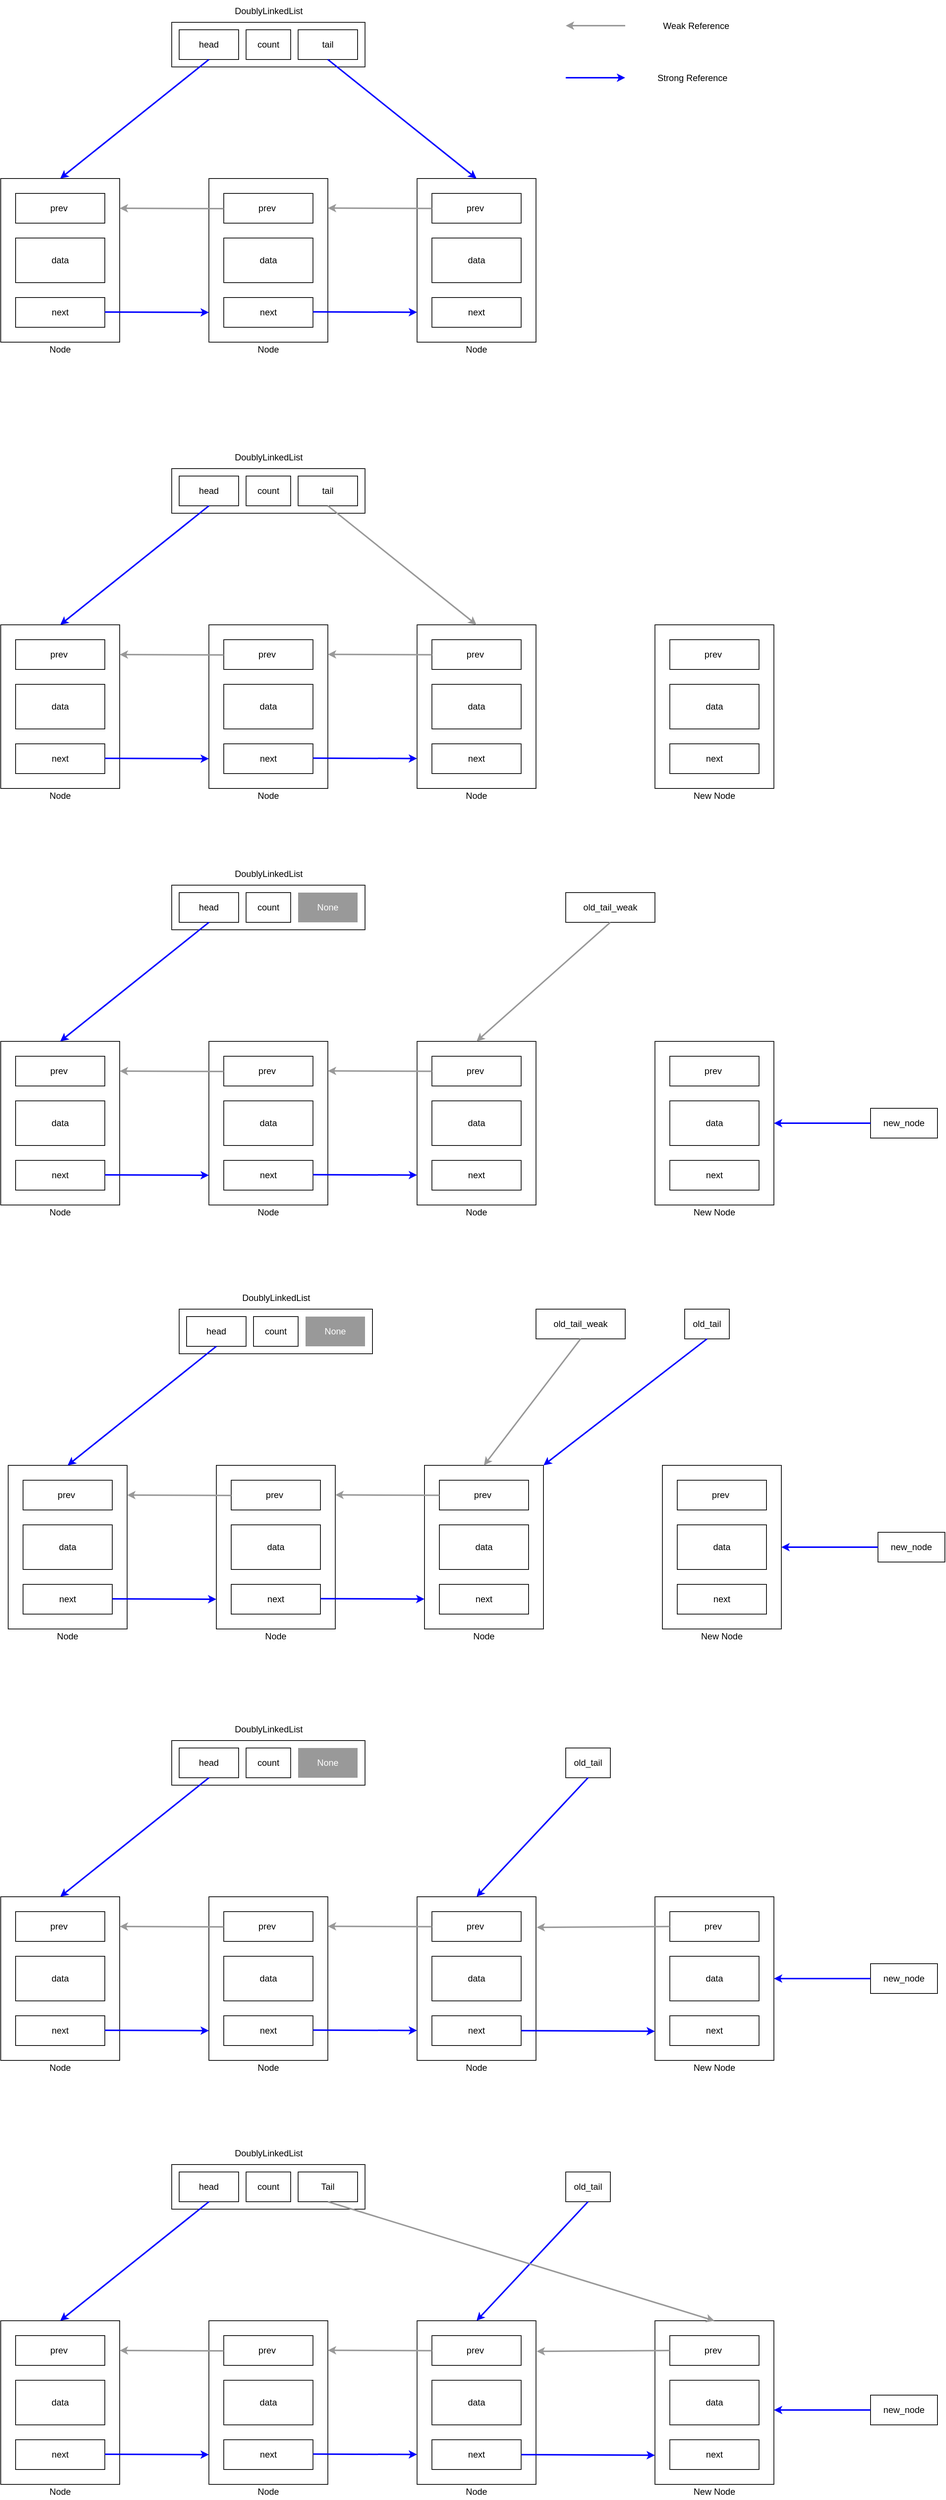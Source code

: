 <mxfile version="24.0.0" type="device">
  <diagram name="Page-1" id="wcEjuhm-sv4-lGlNPhfb">
    <mxGraphModel dx="1834" dy="372" grid="1" gridSize="10" guides="1" tooltips="1" connect="1" arrows="1" fold="1" page="0" pageScale="1" pageWidth="850" pageHeight="1100" background="none" math="0" shadow="0">
      <root>
        <mxCell id="0" />
        <mxCell id="1" parent="0" />
        <mxCell id="Z1SM0eiADVsY9dwLEN33-17" value="" style="rounded=0;whiteSpace=wrap;html=1;fillColor=none;" vertex="1" parent="1">
          <mxGeometry x="-50" y="430" width="260" height="60" as="geometry" />
        </mxCell>
        <mxCell id="Z1SM0eiADVsY9dwLEN33-14" value="head" style="rounded=0;whiteSpace=wrap;html=1;" vertex="1" parent="1">
          <mxGeometry x="-40" y="440" width="80" height="40" as="geometry" />
        </mxCell>
        <mxCell id="Z1SM0eiADVsY9dwLEN33-15" value="tail" style="rounded=0;whiteSpace=wrap;html=1;" vertex="1" parent="1">
          <mxGeometry x="120" y="440" width="80" height="40" as="geometry" />
        </mxCell>
        <mxCell id="Z1SM0eiADVsY9dwLEN33-16" value="count" style="rounded=0;whiteSpace=wrap;html=1;" vertex="1" parent="1">
          <mxGeometry x="50" y="440" width="60" height="40" as="geometry" />
        </mxCell>
        <mxCell id="Z1SM0eiADVsY9dwLEN33-18" value="DoublyLinkedList" style="text;html=1;align=center;verticalAlign=middle;resizable=0;points=[];autosize=1;strokeColor=none;fillColor=none;" vertex="1" parent="1">
          <mxGeometry x="25" y="400" width="110" height="30" as="geometry" />
        </mxCell>
        <mxCell id="Z1SM0eiADVsY9dwLEN33-28" value="" style="group" vertex="1" connectable="0" parent="1">
          <mxGeometry x="-280" y="640" width="160" height="220" as="geometry" />
        </mxCell>
        <mxCell id="Z1SM0eiADVsY9dwLEN33-27" value="" style="rounded=0;whiteSpace=wrap;html=1;fillColor=none;" vertex="1" parent="Z1SM0eiADVsY9dwLEN33-28">
          <mxGeometry width="160" height="220" as="geometry" />
        </mxCell>
        <mxCell id="Z1SM0eiADVsY9dwLEN33-23" value="prev&lt;span style=&quot;white-space: pre;&quot;&gt;&#x9;&lt;/span&gt;" style="rounded=0;whiteSpace=wrap;html=1;fillColor=none;" vertex="1" parent="Z1SM0eiADVsY9dwLEN33-28">
          <mxGeometry x="20" y="20" width="120" height="40" as="geometry" />
        </mxCell>
        <mxCell id="Z1SM0eiADVsY9dwLEN33-25" value="data" style="rounded=0;whiteSpace=wrap;html=1;fillColor=none;" vertex="1" parent="Z1SM0eiADVsY9dwLEN33-28">
          <mxGeometry x="20" y="80" width="120" height="60" as="geometry" />
        </mxCell>
        <mxCell id="Z1SM0eiADVsY9dwLEN33-26" value="next" style="rounded=0;whiteSpace=wrap;html=1;fillColor=none;" vertex="1" parent="Z1SM0eiADVsY9dwLEN33-28">
          <mxGeometry x="20" y="160" width="120" height="40" as="geometry" />
        </mxCell>
        <mxCell id="Z1SM0eiADVsY9dwLEN33-40" value="" style="group" vertex="1" connectable="0" parent="1">
          <mxGeometry y="640" width="160" height="220" as="geometry" />
        </mxCell>
        <mxCell id="Z1SM0eiADVsY9dwLEN33-41" value="" style="rounded=0;whiteSpace=wrap;html=1;fillColor=none;" vertex="1" parent="Z1SM0eiADVsY9dwLEN33-40">
          <mxGeometry width="160" height="220" as="geometry" />
        </mxCell>
        <mxCell id="Z1SM0eiADVsY9dwLEN33-42" value="prev&lt;span style=&quot;white-space: pre;&quot;&gt;&#x9;&lt;/span&gt;" style="rounded=0;whiteSpace=wrap;html=1;fillColor=none;" vertex="1" parent="Z1SM0eiADVsY9dwLEN33-40">
          <mxGeometry x="20" y="20" width="120" height="40" as="geometry" />
        </mxCell>
        <mxCell id="Z1SM0eiADVsY9dwLEN33-43" value="data" style="rounded=0;whiteSpace=wrap;html=1;fillColor=none;" vertex="1" parent="Z1SM0eiADVsY9dwLEN33-40">
          <mxGeometry x="20" y="80" width="120" height="60" as="geometry" />
        </mxCell>
        <mxCell id="Z1SM0eiADVsY9dwLEN33-44" value="next" style="rounded=0;whiteSpace=wrap;html=1;fillColor=none;" vertex="1" parent="Z1SM0eiADVsY9dwLEN33-40">
          <mxGeometry x="20" y="160" width="120" height="40" as="geometry" />
        </mxCell>
        <mxCell id="Z1SM0eiADVsY9dwLEN33-50" value="" style="endArrow=classic;html=1;rounded=0;startSize=19;endSize=5;strokeWidth=2;strokeColor=#0000FF;" edge="1" parent="Z1SM0eiADVsY9dwLEN33-40">
          <mxGeometry width="50" height="50" relative="1" as="geometry">
            <mxPoint x="-140" y="179.5" as="sourcePoint" />
            <mxPoint y="180" as="targetPoint" />
          </mxGeometry>
        </mxCell>
        <mxCell id="Z1SM0eiADVsY9dwLEN33-45" value="" style="group" vertex="1" connectable="0" parent="1">
          <mxGeometry x="280" y="640" width="160" height="220" as="geometry" />
        </mxCell>
        <mxCell id="Z1SM0eiADVsY9dwLEN33-46" value="" style="rounded=0;whiteSpace=wrap;html=1;fillColor=none;" vertex="1" parent="Z1SM0eiADVsY9dwLEN33-45">
          <mxGeometry width="160" height="220" as="geometry" />
        </mxCell>
        <mxCell id="Z1SM0eiADVsY9dwLEN33-47" value="prev&lt;span style=&quot;white-space: pre;&quot;&gt;&#x9;&lt;/span&gt;" style="rounded=0;whiteSpace=wrap;html=1;fillColor=none;" vertex="1" parent="Z1SM0eiADVsY9dwLEN33-45">
          <mxGeometry x="20" y="20" width="120" height="40" as="geometry" />
        </mxCell>
        <mxCell id="Z1SM0eiADVsY9dwLEN33-48" value="data" style="rounded=0;whiteSpace=wrap;html=1;fillColor=none;" vertex="1" parent="Z1SM0eiADVsY9dwLEN33-45">
          <mxGeometry x="20" y="80" width="120" height="60" as="geometry" />
        </mxCell>
        <mxCell id="Z1SM0eiADVsY9dwLEN33-49" value="next" style="rounded=0;whiteSpace=wrap;html=1;fillColor=none;" vertex="1" parent="Z1SM0eiADVsY9dwLEN33-45">
          <mxGeometry x="20" y="160" width="120" height="40" as="geometry" />
        </mxCell>
        <mxCell id="Z1SM0eiADVsY9dwLEN33-53" value="" style="endArrow=classic;html=1;rounded=0;startSize=19;endSize=5;strokeWidth=2;strokeColor=#999999;" edge="1" parent="1">
          <mxGeometry width="50" height="50" relative="1" as="geometry">
            <mxPoint x="20" y="680.5" as="sourcePoint" />
            <mxPoint x="-120" y="680" as="targetPoint" />
          </mxGeometry>
        </mxCell>
        <mxCell id="Z1SM0eiADVsY9dwLEN33-55" value="" style="endArrow=classic;html=1;rounded=0;startSize=19;endSize=5;strokeWidth=2;strokeColor=#0000FF;" edge="1" parent="1">
          <mxGeometry width="50" height="50" relative="1" as="geometry">
            <mxPoint x="140" y="819.25" as="sourcePoint" />
            <mxPoint x="280" y="819.75" as="targetPoint" />
          </mxGeometry>
        </mxCell>
        <mxCell id="Z1SM0eiADVsY9dwLEN33-56" value="" style="endArrow=classic;html=1;rounded=0;startSize=19;endSize=5;strokeWidth=2;strokeColor=#999999;" edge="1" parent="1">
          <mxGeometry width="50" height="50" relative="1" as="geometry">
            <mxPoint x="300" y="680.25" as="sourcePoint" />
            <mxPoint x="160" y="679.75" as="targetPoint" />
          </mxGeometry>
        </mxCell>
        <mxCell id="Z1SM0eiADVsY9dwLEN33-57" value="" style="endArrow=classic;html=1;rounded=0;startSize=19;endSize=5;strokeWidth=2;strokeColor=#0000FF;" edge="1" parent="1">
          <mxGeometry width="50" height="50" relative="1" as="geometry">
            <mxPoint x="480" y="504.5" as="sourcePoint" />
            <mxPoint x="560" y="504.5" as="targetPoint" />
          </mxGeometry>
        </mxCell>
        <mxCell id="Z1SM0eiADVsY9dwLEN33-58" value="" style="endArrow=classic;html=1;rounded=0;startSize=19;endSize=5;strokeWidth=2;strokeColor=#999999;" edge="1" parent="1">
          <mxGeometry width="50" height="50" relative="1" as="geometry">
            <mxPoint x="560" y="434.5" as="sourcePoint" />
            <mxPoint x="480" y="434.5" as="targetPoint" />
          </mxGeometry>
        </mxCell>
        <mxCell id="Z1SM0eiADVsY9dwLEN33-59" value="Weak Reference" style="text;html=1;align=center;verticalAlign=middle;resizable=0;points=[];autosize=1;strokeColor=none;fillColor=none;" vertex="1" parent="1">
          <mxGeometry x="600" y="420" width="110" height="30" as="geometry" />
        </mxCell>
        <mxCell id="Z1SM0eiADVsY9dwLEN33-60" value="Strong Reference" style="text;html=1;align=center;verticalAlign=middle;resizable=0;points=[];autosize=1;strokeColor=none;fillColor=none;" vertex="1" parent="1">
          <mxGeometry x="590" y="490" width="120" height="30" as="geometry" />
        </mxCell>
        <mxCell id="Z1SM0eiADVsY9dwLEN33-61" value="" style="endArrow=classic;html=1;rounded=0;startSize=19;endSize=5;strokeWidth=2;strokeColor=#0000FF;entryX=0.5;entryY=0;entryDx=0;entryDy=0;exitX=0.5;exitY=1;exitDx=0;exitDy=0;" edge="1" parent="1" source="Z1SM0eiADVsY9dwLEN33-14" target="Z1SM0eiADVsY9dwLEN33-27">
          <mxGeometry width="50" height="50" relative="1" as="geometry">
            <mxPoint x="-152" y="513" as="sourcePoint" />
            <mxPoint x="570" y="514.5" as="targetPoint" />
          </mxGeometry>
        </mxCell>
        <mxCell id="Z1SM0eiADVsY9dwLEN33-62" value="" style="endArrow=classic;html=1;rounded=0;startSize=19;endSize=5;strokeWidth=2;strokeColor=#0000FF;exitX=0.5;exitY=1;exitDx=0;exitDy=0;entryX=0.5;entryY=0;entryDx=0;entryDy=0;" edge="1" parent="1" source="Z1SM0eiADVsY9dwLEN33-15" target="Z1SM0eiADVsY9dwLEN33-46">
          <mxGeometry width="50" height="50" relative="1" as="geometry">
            <mxPoint x="490" y="514.5" as="sourcePoint" />
            <mxPoint x="570" y="514.5" as="targetPoint" />
          </mxGeometry>
        </mxCell>
        <mxCell id="Z1SM0eiADVsY9dwLEN33-68" value="&lt;span style=&quot;color: rgb(0, 0, 0); font-family: Helvetica; font-size: 12px; font-style: normal; font-variant-ligatures: normal; font-variant-caps: normal; font-weight: 400; letter-spacing: normal; orphans: 2; text-indent: 0px; text-transform: none; widows: 2; word-spacing: 0px; -webkit-text-stroke-width: 0px; white-space: nowrap; background-color: rgb(255, 255, 255); text-decoration-thickness: initial; text-decoration-style: initial; text-decoration-color: initial; float: none; display: inline !important;&quot;&gt;Node&lt;/span&gt;" style="text;whiteSpace=wrap;html=1;align=center;verticalAlign=middle;" vertex="1" parent="1">
          <mxGeometry x="-260" y="860" width="120" height="20" as="geometry" />
        </mxCell>
        <mxCell id="Z1SM0eiADVsY9dwLEN33-69" value="&lt;span style=&quot;color: rgb(0, 0, 0); font-family: Helvetica; font-size: 12px; font-style: normal; font-variant-ligatures: normal; font-variant-caps: normal; font-weight: 400; letter-spacing: normal; orphans: 2; text-indent: 0px; text-transform: none; widows: 2; word-spacing: 0px; -webkit-text-stroke-width: 0px; white-space: nowrap; background-color: rgb(255, 255, 255); text-decoration-thickness: initial; text-decoration-style: initial; text-decoration-color: initial; float: none; display: inline !important;&quot;&gt;Node&lt;/span&gt;" style="text;whiteSpace=wrap;html=1;align=center;verticalAlign=middle;" vertex="1" parent="1">
          <mxGeometry x="20" y="860" width="120" height="20" as="geometry" />
        </mxCell>
        <mxCell id="Z1SM0eiADVsY9dwLEN33-70" value="&lt;span style=&quot;color: rgb(0, 0, 0); font-family: Helvetica; font-size: 12px; font-style: normal; font-variant-ligatures: normal; font-variant-caps: normal; font-weight: 400; letter-spacing: normal; orphans: 2; text-indent: 0px; text-transform: none; widows: 2; word-spacing: 0px; -webkit-text-stroke-width: 0px; white-space: nowrap; background-color: rgb(255, 255, 255); text-decoration-thickness: initial; text-decoration-style: initial; text-decoration-color: initial; float: none; display: inline !important;&quot;&gt;Node&lt;/span&gt;" style="text;whiteSpace=wrap;html=1;align=center;verticalAlign=middle;" vertex="1" parent="1">
          <mxGeometry x="300" y="860" width="120" height="20" as="geometry" />
        </mxCell>
        <mxCell id="Z1SM0eiADVsY9dwLEN33-71" value="" style="rounded=0;whiteSpace=wrap;html=1;fillColor=none;" vertex="1" parent="1">
          <mxGeometry x="-50" y="1030" width="260" height="60" as="geometry" />
        </mxCell>
        <mxCell id="Z1SM0eiADVsY9dwLEN33-72" value="head" style="rounded=0;whiteSpace=wrap;html=1;" vertex="1" parent="1">
          <mxGeometry x="-40" y="1040" width="80" height="40" as="geometry" />
        </mxCell>
        <mxCell id="Z1SM0eiADVsY9dwLEN33-73" value="tail" style="rounded=0;whiteSpace=wrap;html=1;" vertex="1" parent="1">
          <mxGeometry x="120" y="1040" width="80" height="40" as="geometry" />
        </mxCell>
        <mxCell id="Z1SM0eiADVsY9dwLEN33-74" value="count" style="rounded=0;whiteSpace=wrap;html=1;" vertex="1" parent="1">
          <mxGeometry x="50" y="1040" width="60" height="40" as="geometry" />
        </mxCell>
        <mxCell id="Z1SM0eiADVsY9dwLEN33-75" value="DoublyLinkedList" style="text;html=1;align=center;verticalAlign=middle;resizable=0;points=[];autosize=1;strokeColor=none;fillColor=none;" vertex="1" parent="1">
          <mxGeometry x="25" y="1000" width="110" height="30" as="geometry" />
        </mxCell>
        <mxCell id="Z1SM0eiADVsY9dwLEN33-76" value="" style="group" vertex="1" connectable="0" parent="1">
          <mxGeometry x="-280" y="1240" width="160" height="220" as="geometry" />
        </mxCell>
        <mxCell id="Z1SM0eiADVsY9dwLEN33-77" value="" style="rounded=0;whiteSpace=wrap;html=1;fillColor=none;" vertex="1" parent="Z1SM0eiADVsY9dwLEN33-76">
          <mxGeometry width="160" height="220" as="geometry" />
        </mxCell>
        <mxCell id="Z1SM0eiADVsY9dwLEN33-78" value="prev&lt;span style=&quot;white-space: pre;&quot;&gt;&#x9;&lt;/span&gt;" style="rounded=0;whiteSpace=wrap;html=1;fillColor=none;" vertex="1" parent="Z1SM0eiADVsY9dwLEN33-76">
          <mxGeometry x="20" y="20" width="120" height="40" as="geometry" />
        </mxCell>
        <mxCell id="Z1SM0eiADVsY9dwLEN33-79" value="data" style="rounded=0;whiteSpace=wrap;html=1;fillColor=none;" vertex="1" parent="Z1SM0eiADVsY9dwLEN33-76">
          <mxGeometry x="20" y="80" width="120" height="60" as="geometry" />
        </mxCell>
        <mxCell id="Z1SM0eiADVsY9dwLEN33-80" value="next" style="rounded=0;whiteSpace=wrap;html=1;fillColor=none;" vertex="1" parent="Z1SM0eiADVsY9dwLEN33-76">
          <mxGeometry x="20" y="160" width="120" height="40" as="geometry" />
        </mxCell>
        <mxCell id="Z1SM0eiADVsY9dwLEN33-81" value="" style="group" vertex="1" connectable="0" parent="1">
          <mxGeometry y="1240" width="160" height="220" as="geometry" />
        </mxCell>
        <mxCell id="Z1SM0eiADVsY9dwLEN33-82" value="" style="rounded=0;whiteSpace=wrap;html=1;fillColor=none;" vertex="1" parent="Z1SM0eiADVsY9dwLEN33-81">
          <mxGeometry width="160" height="220" as="geometry" />
        </mxCell>
        <mxCell id="Z1SM0eiADVsY9dwLEN33-83" value="prev&lt;span style=&quot;white-space: pre;&quot;&gt;&#x9;&lt;/span&gt;" style="rounded=0;whiteSpace=wrap;html=1;fillColor=none;" vertex="1" parent="Z1SM0eiADVsY9dwLEN33-81">
          <mxGeometry x="20" y="20" width="120" height="40" as="geometry" />
        </mxCell>
        <mxCell id="Z1SM0eiADVsY9dwLEN33-84" value="data" style="rounded=0;whiteSpace=wrap;html=1;fillColor=none;" vertex="1" parent="Z1SM0eiADVsY9dwLEN33-81">
          <mxGeometry x="20" y="80" width="120" height="60" as="geometry" />
        </mxCell>
        <mxCell id="Z1SM0eiADVsY9dwLEN33-85" value="next" style="rounded=0;whiteSpace=wrap;html=1;fillColor=none;" vertex="1" parent="Z1SM0eiADVsY9dwLEN33-81">
          <mxGeometry x="20" y="160" width="120" height="40" as="geometry" />
        </mxCell>
        <mxCell id="Z1SM0eiADVsY9dwLEN33-86" value="" style="endArrow=classic;html=1;rounded=0;startSize=19;endSize=5;strokeWidth=2;strokeColor=#0000FF;" edge="1" parent="Z1SM0eiADVsY9dwLEN33-81">
          <mxGeometry width="50" height="50" relative="1" as="geometry">
            <mxPoint x="-140" y="179.5" as="sourcePoint" />
            <mxPoint y="180" as="targetPoint" />
          </mxGeometry>
        </mxCell>
        <mxCell id="Z1SM0eiADVsY9dwLEN33-87" value="" style="group" vertex="1" connectable="0" parent="1">
          <mxGeometry x="280" y="1240" width="160" height="220" as="geometry" />
        </mxCell>
        <mxCell id="Z1SM0eiADVsY9dwLEN33-88" value="" style="rounded=0;whiteSpace=wrap;html=1;fillColor=none;" vertex="1" parent="Z1SM0eiADVsY9dwLEN33-87">
          <mxGeometry width="160" height="220" as="geometry" />
        </mxCell>
        <mxCell id="Z1SM0eiADVsY9dwLEN33-89" value="prev&lt;span style=&quot;white-space: pre;&quot;&gt;&#x9;&lt;/span&gt;" style="rounded=0;whiteSpace=wrap;html=1;fillColor=none;" vertex="1" parent="Z1SM0eiADVsY9dwLEN33-87">
          <mxGeometry x="20" y="20" width="120" height="40" as="geometry" />
        </mxCell>
        <mxCell id="Z1SM0eiADVsY9dwLEN33-90" value="data" style="rounded=0;whiteSpace=wrap;html=1;fillColor=none;" vertex="1" parent="Z1SM0eiADVsY9dwLEN33-87">
          <mxGeometry x="20" y="80" width="120" height="60" as="geometry" />
        </mxCell>
        <mxCell id="Z1SM0eiADVsY9dwLEN33-91" value="next" style="rounded=0;whiteSpace=wrap;html=1;fillColor=none;" vertex="1" parent="Z1SM0eiADVsY9dwLEN33-87">
          <mxGeometry x="20" y="160" width="120" height="40" as="geometry" />
        </mxCell>
        <mxCell id="Z1SM0eiADVsY9dwLEN33-92" value="" style="endArrow=classic;html=1;rounded=0;startSize=19;endSize=5;strokeWidth=2;strokeColor=#999999;" edge="1" parent="1">
          <mxGeometry width="50" height="50" relative="1" as="geometry">
            <mxPoint x="20" y="1280.5" as="sourcePoint" />
            <mxPoint x="-120" y="1280" as="targetPoint" />
          </mxGeometry>
        </mxCell>
        <mxCell id="Z1SM0eiADVsY9dwLEN33-93" value="" style="endArrow=classic;html=1;rounded=0;startSize=19;endSize=5;strokeWidth=2;strokeColor=#0000FF;" edge="1" parent="1">
          <mxGeometry width="50" height="50" relative="1" as="geometry">
            <mxPoint x="140" y="1419.25" as="sourcePoint" />
            <mxPoint x="280" y="1419.75" as="targetPoint" />
          </mxGeometry>
        </mxCell>
        <mxCell id="Z1SM0eiADVsY9dwLEN33-94" value="" style="endArrow=classic;html=1;rounded=0;startSize=19;endSize=5;strokeWidth=2;strokeColor=#999999;" edge="1" parent="1">
          <mxGeometry width="50" height="50" relative="1" as="geometry">
            <mxPoint x="300" y="1280.25" as="sourcePoint" />
            <mxPoint x="160" y="1279.75" as="targetPoint" />
          </mxGeometry>
        </mxCell>
        <mxCell id="Z1SM0eiADVsY9dwLEN33-99" value="" style="endArrow=classic;html=1;rounded=0;startSize=19;endSize=5;strokeWidth=2;strokeColor=#0000FF;entryX=0.5;entryY=0;entryDx=0;entryDy=0;exitX=0.5;exitY=1;exitDx=0;exitDy=0;" edge="1" parent="1" source="Z1SM0eiADVsY9dwLEN33-72" target="Z1SM0eiADVsY9dwLEN33-77">
          <mxGeometry width="50" height="50" relative="1" as="geometry">
            <mxPoint x="-152" y="1113" as="sourcePoint" />
            <mxPoint x="570" y="1114.5" as="targetPoint" />
          </mxGeometry>
        </mxCell>
        <mxCell id="Z1SM0eiADVsY9dwLEN33-100" value="" style="endArrow=classic;html=1;rounded=0;startSize=19;endSize=5;strokeWidth=2;strokeColor=#999999;exitX=0.5;exitY=1;exitDx=0;exitDy=0;entryX=0.5;entryY=0;entryDx=0;entryDy=0;" edge="1" parent="1" source="Z1SM0eiADVsY9dwLEN33-73" target="Z1SM0eiADVsY9dwLEN33-88">
          <mxGeometry width="50" height="50" relative="1" as="geometry">
            <mxPoint x="490" y="1114.5" as="sourcePoint" />
            <mxPoint x="570" y="1114.5" as="targetPoint" />
          </mxGeometry>
        </mxCell>
        <mxCell id="Z1SM0eiADVsY9dwLEN33-101" value="&lt;span style=&quot;color: rgb(0, 0, 0); font-family: Helvetica; font-size: 12px; font-style: normal; font-variant-ligatures: normal; font-variant-caps: normal; font-weight: 400; letter-spacing: normal; orphans: 2; text-indent: 0px; text-transform: none; widows: 2; word-spacing: 0px; -webkit-text-stroke-width: 0px; white-space: nowrap; background-color: rgb(255, 255, 255); text-decoration-thickness: initial; text-decoration-style: initial; text-decoration-color: initial; float: none; display: inline !important;&quot;&gt;Node&lt;/span&gt;" style="text;whiteSpace=wrap;html=1;align=center;verticalAlign=middle;" vertex="1" parent="1">
          <mxGeometry x="-260" y="1460" width="120" height="20" as="geometry" />
        </mxCell>
        <mxCell id="Z1SM0eiADVsY9dwLEN33-102" value="&lt;span style=&quot;color: rgb(0, 0, 0); font-family: Helvetica; font-size: 12px; font-style: normal; font-variant-ligatures: normal; font-variant-caps: normal; font-weight: 400; letter-spacing: normal; orphans: 2; text-indent: 0px; text-transform: none; widows: 2; word-spacing: 0px; -webkit-text-stroke-width: 0px; white-space: nowrap; background-color: rgb(255, 255, 255); text-decoration-thickness: initial; text-decoration-style: initial; text-decoration-color: initial; float: none; display: inline !important;&quot;&gt;Node&lt;/span&gt;" style="text;whiteSpace=wrap;html=1;align=center;verticalAlign=middle;" vertex="1" parent="1">
          <mxGeometry x="20" y="1460" width="120" height="20" as="geometry" />
        </mxCell>
        <mxCell id="Z1SM0eiADVsY9dwLEN33-103" value="&lt;span style=&quot;color: rgb(0, 0, 0); font-family: Helvetica; font-size: 12px; font-style: normal; font-variant-ligatures: normal; font-variant-caps: normal; font-weight: 400; letter-spacing: normal; orphans: 2; text-indent: 0px; text-transform: none; widows: 2; word-spacing: 0px; -webkit-text-stroke-width: 0px; white-space: nowrap; background-color: rgb(255, 255, 255); text-decoration-thickness: initial; text-decoration-style: initial; text-decoration-color: initial; float: none; display: inline !important;&quot;&gt;Node&lt;/span&gt;" style="text;whiteSpace=wrap;html=1;align=center;verticalAlign=middle;" vertex="1" parent="1">
          <mxGeometry x="300" y="1460" width="120" height="20" as="geometry" />
        </mxCell>
        <mxCell id="Z1SM0eiADVsY9dwLEN33-104" value="" style="group" vertex="1" connectable="0" parent="1">
          <mxGeometry x="600" y="1240" width="160" height="220" as="geometry" />
        </mxCell>
        <mxCell id="Z1SM0eiADVsY9dwLEN33-105" value="" style="rounded=0;whiteSpace=wrap;html=1;fillColor=none;" vertex="1" parent="Z1SM0eiADVsY9dwLEN33-104">
          <mxGeometry width="160" height="220" as="geometry" />
        </mxCell>
        <mxCell id="Z1SM0eiADVsY9dwLEN33-106" value="prev&lt;span style=&quot;white-space: pre;&quot;&gt;&#x9;&lt;/span&gt;" style="rounded=0;whiteSpace=wrap;html=1;fillColor=none;" vertex="1" parent="Z1SM0eiADVsY9dwLEN33-104">
          <mxGeometry x="20" y="20" width="120" height="40" as="geometry" />
        </mxCell>
        <mxCell id="Z1SM0eiADVsY9dwLEN33-107" value="data" style="rounded=0;whiteSpace=wrap;html=1;fillColor=none;" vertex="1" parent="Z1SM0eiADVsY9dwLEN33-104">
          <mxGeometry x="20" y="80" width="120" height="60" as="geometry" />
        </mxCell>
        <mxCell id="Z1SM0eiADVsY9dwLEN33-108" value="next" style="rounded=0;whiteSpace=wrap;html=1;fillColor=none;" vertex="1" parent="Z1SM0eiADVsY9dwLEN33-104">
          <mxGeometry x="20" y="160" width="120" height="40" as="geometry" />
        </mxCell>
        <mxCell id="Z1SM0eiADVsY9dwLEN33-109" value="&lt;span style=&quot;color: rgb(0, 0, 0); font-family: Helvetica; font-size: 12px; font-style: normal; font-variant-ligatures: normal; font-variant-caps: normal; font-weight: 400; letter-spacing: normal; orphans: 2; text-indent: 0px; text-transform: none; widows: 2; word-spacing: 0px; -webkit-text-stroke-width: 0px; white-space: nowrap; background-color: rgb(255, 255, 255); text-decoration-thickness: initial; text-decoration-style: initial; text-decoration-color: initial; float: none; display: inline !important;&quot;&gt;New Node&lt;/span&gt;" style="text;whiteSpace=wrap;html=1;align=center;verticalAlign=middle;" vertex="1" parent="1">
          <mxGeometry x="620" y="1460" width="120" height="20" as="geometry" />
        </mxCell>
        <mxCell id="Z1SM0eiADVsY9dwLEN33-110" value="" style="rounded=0;whiteSpace=wrap;html=1;fillColor=none;" vertex="1" parent="1">
          <mxGeometry x="-50" y="1590" width="260" height="60" as="geometry" />
        </mxCell>
        <mxCell id="Z1SM0eiADVsY9dwLEN33-111" value="head" style="rounded=0;whiteSpace=wrap;html=1;" vertex="1" parent="1">
          <mxGeometry x="-40" y="1600" width="80" height="40" as="geometry" />
        </mxCell>
        <mxCell id="Z1SM0eiADVsY9dwLEN33-112" value="None" style="rounded=0;whiteSpace=wrap;html=1;fillColor=#999999;strokeColor=none;fontColor=#FFFFFF;" vertex="1" parent="1">
          <mxGeometry x="120" y="1600" width="80" height="40" as="geometry" />
        </mxCell>
        <mxCell id="Z1SM0eiADVsY9dwLEN33-113" value="count" style="rounded=0;whiteSpace=wrap;html=1;" vertex="1" parent="1">
          <mxGeometry x="50" y="1600" width="60" height="40" as="geometry" />
        </mxCell>
        <mxCell id="Z1SM0eiADVsY9dwLEN33-114" value="DoublyLinkedList" style="text;html=1;align=center;verticalAlign=middle;resizable=0;points=[];autosize=1;strokeColor=none;fillColor=none;" vertex="1" parent="1">
          <mxGeometry x="25" y="1560" width="110" height="30" as="geometry" />
        </mxCell>
        <mxCell id="Z1SM0eiADVsY9dwLEN33-115" value="" style="group" vertex="1" connectable="0" parent="1">
          <mxGeometry x="-280" y="1800" width="160" height="220" as="geometry" />
        </mxCell>
        <mxCell id="Z1SM0eiADVsY9dwLEN33-116" value="" style="rounded=0;whiteSpace=wrap;html=1;fillColor=none;" vertex="1" parent="Z1SM0eiADVsY9dwLEN33-115">
          <mxGeometry width="160" height="220" as="geometry" />
        </mxCell>
        <mxCell id="Z1SM0eiADVsY9dwLEN33-117" value="prev&lt;span style=&quot;white-space: pre;&quot;&gt;&#x9;&lt;/span&gt;" style="rounded=0;whiteSpace=wrap;html=1;fillColor=none;" vertex="1" parent="Z1SM0eiADVsY9dwLEN33-115">
          <mxGeometry x="20" y="20" width="120" height="40" as="geometry" />
        </mxCell>
        <mxCell id="Z1SM0eiADVsY9dwLEN33-118" value="data" style="rounded=0;whiteSpace=wrap;html=1;fillColor=none;" vertex="1" parent="Z1SM0eiADVsY9dwLEN33-115">
          <mxGeometry x="20" y="80" width="120" height="60" as="geometry" />
        </mxCell>
        <mxCell id="Z1SM0eiADVsY9dwLEN33-119" value="next" style="rounded=0;whiteSpace=wrap;html=1;fillColor=none;" vertex="1" parent="Z1SM0eiADVsY9dwLEN33-115">
          <mxGeometry x="20" y="160" width="120" height="40" as="geometry" />
        </mxCell>
        <mxCell id="Z1SM0eiADVsY9dwLEN33-120" value="" style="group" vertex="1" connectable="0" parent="1">
          <mxGeometry y="1800" width="160" height="220" as="geometry" />
        </mxCell>
        <mxCell id="Z1SM0eiADVsY9dwLEN33-121" value="" style="rounded=0;whiteSpace=wrap;html=1;fillColor=none;" vertex="1" parent="Z1SM0eiADVsY9dwLEN33-120">
          <mxGeometry width="160" height="220" as="geometry" />
        </mxCell>
        <mxCell id="Z1SM0eiADVsY9dwLEN33-122" value="prev&lt;span style=&quot;white-space: pre;&quot;&gt;&#x9;&lt;/span&gt;" style="rounded=0;whiteSpace=wrap;html=1;fillColor=none;" vertex="1" parent="Z1SM0eiADVsY9dwLEN33-120">
          <mxGeometry x="20" y="20" width="120" height="40" as="geometry" />
        </mxCell>
        <mxCell id="Z1SM0eiADVsY9dwLEN33-123" value="data" style="rounded=0;whiteSpace=wrap;html=1;fillColor=none;" vertex="1" parent="Z1SM0eiADVsY9dwLEN33-120">
          <mxGeometry x="20" y="80" width="120" height="60" as="geometry" />
        </mxCell>
        <mxCell id="Z1SM0eiADVsY9dwLEN33-124" value="next" style="rounded=0;whiteSpace=wrap;html=1;fillColor=none;" vertex="1" parent="Z1SM0eiADVsY9dwLEN33-120">
          <mxGeometry x="20" y="160" width="120" height="40" as="geometry" />
        </mxCell>
        <mxCell id="Z1SM0eiADVsY9dwLEN33-125" value="" style="endArrow=classic;html=1;rounded=0;startSize=19;endSize=5;strokeWidth=2;strokeColor=#0000FF;" edge="1" parent="Z1SM0eiADVsY9dwLEN33-120">
          <mxGeometry width="50" height="50" relative="1" as="geometry">
            <mxPoint x="-140" y="179.5" as="sourcePoint" />
            <mxPoint y="180" as="targetPoint" />
          </mxGeometry>
        </mxCell>
        <mxCell id="Z1SM0eiADVsY9dwLEN33-126" value="" style="group" vertex="1" connectable="0" parent="1">
          <mxGeometry x="280" y="1800" width="160" height="220" as="geometry" />
        </mxCell>
        <mxCell id="Z1SM0eiADVsY9dwLEN33-127" value="" style="rounded=0;whiteSpace=wrap;html=1;fillColor=none;" vertex="1" parent="Z1SM0eiADVsY9dwLEN33-126">
          <mxGeometry width="160" height="220" as="geometry" />
        </mxCell>
        <mxCell id="Z1SM0eiADVsY9dwLEN33-128" value="prev&lt;span style=&quot;white-space: pre;&quot;&gt;&#x9;&lt;/span&gt;" style="rounded=0;whiteSpace=wrap;html=1;fillColor=none;" vertex="1" parent="Z1SM0eiADVsY9dwLEN33-126">
          <mxGeometry x="20" y="20" width="120" height="40" as="geometry" />
        </mxCell>
        <mxCell id="Z1SM0eiADVsY9dwLEN33-129" value="data" style="rounded=0;whiteSpace=wrap;html=1;fillColor=none;" vertex="1" parent="Z1SM0eiADVsY9dwLEN33-126">
          <mxGeometry x="20" y="80" width="120" height="60" as="geometry" />
        </mxCell>
        <mxCell id="Z1SM0eiADVsY9dwLEN33-130" value="next" style="rounded=0;whiteSpace=wrap;html=1;fillColor=none;" vertex="1" parent="Z1SM0eiADVsY9dwLEN33-126">
          <mxGeometry x="20" y="160" width="120" height="40" as="geometry" />
        </mxCell>
        <mxCell id="Z1SM0eiADVsY9dwLEN33-131" value="" style="endArrow=classic;html=1;rounded=0;startSize=19;endSize=5;strokeWidth=2;strokeColor=#999999;" edge="1" parent="1">
          <mxGeometry width="50" height="50" relative="1" as="geometry">
            <mxPoint x="20" y="1840.5" as="sourcePoint" />
            <mxPoint x="-120" y="1840" as="targetPoint" />
          </mxGeometry>
        </mxCell>
        <mxCell id="Z1SM0eiADVsY9dwLEN33-132" value="" style="endArrow=classic;html=1;rounded=0;startSize=19;endSize=5;strokeWidth=2;strokeColor=#0000FF;" edge="1" parent="1">
          <mxGeometry width="50" height="50" relative="1" as="geometry">
            <mxPoint x="140" y="1979.25" as="sourcePoint" />
            <mxPoint x="280" y="1979.75" as="targetPoint" />
          </mxGeometry>
        </mxCell>
        <mxCell id="Z1SM0eiADVsY9dwLEN33-133" value="" style="endArrow=classic;html=1;rounded=0;startSize=19;endSize=5;strokeWidth=2;strokeColor=#999999;" edge="1" parent="1">
          <mxGeometry width="50" height="50" relative="1" as="geometry">
            <mxPoint x="300" y="1840.25" as="sourcePoint" />
            <mxPoint x="160" y="1839.75" as="targetPoint" />
          </mxGeometry>
        </mxCell>
        <mxCell id="Z1SM0eiADVsY9dwLEN33-134" value="" style="endArrow=classic;html=1;rounded=0;startSize=19;endSize=5;strokeWidth=2;strokeColor=#0000FF;entryX=0.5;entryY=0;entryDx=0;entryDy=0;exitX=0.5;exitY=1;exitDx=0;exitDy=0;" edge="1" parent="1" source="Z1SM0eiADVsY9dwLEN33-111" target="Z1SM0eiADVsY9dwLEN33-116">
          <mxGeometry width="50" height="50" relative="1" as="geometry">
            <mxPoint x="-152" y="1673" as="sourcePoint" />
            <mxPoint x="570" y="1674.5" as="targetPoint" />
          </mxGeometry>
        </mxCell>
        <mxCell id="Z1SM0eiADVsY9dwLEN33-136" value="&lt;span style=&quot;color: rgb(0, 0, 0); font-family: Helvetica; font-size: 12px; font-style: normal; font-variant-ligatures: normal; font-variant-caps: normal; font-weight: 400; letter-spacing: normal; orphans: 2; text-indent: 0px; text-transform: none; widows: 2; word-spacing: 0px; -webkit-text-stroke-width: 0px; white-space: nowrap; background-color: rgb(255, 255, 255); text-decoration-thickness: initial; text-decoration-style: initial; text-decoration-color: initial; float: none; display: inline !important;&quot;&gt;Node&lt;/span&gt;" style="text;whiteSpace=wrap;html=1;align=center;verticalAlign=middle;" vertex="1" parent="1">
          <mxGeometry x="-260" y="2020" width="120" height="20" as="geometry" />
        </mxCell>
        <mxCell id="Z1SM0eiADVsY9dwLEN33-137" value="&lt;span style=&quot;color: rgb(0, 0, 0); font-family: Helvetica; font-size: 12px; font-style: normal; font-variant-ligatures: normal; font-variant-caps: normal; font-weight: 400; letter-spacing: normal; orphans: 2; text-indent: 0px; text-transform: none; widows: 2; word-spacing: 0px; -webkit-text-stroke-width: 0px; white-space: nowrap; background-color: rgb(255, 255, 255); text-decoration-thickness: initial; text-decoration-style: initial; text-decoration-color: initial; float: none; display: inline !important;&quot;&gt;Node&lt;/span&gt;" style="text;whiteSpace=wrap;html=1;align=center;verticalAlign=middle;" vertex="1" parent="1">
          <mxGeometry x="20" y="2020" width="120" height="20" as="geometry" />
        </mxCell>
        <mxCell id="Z1SM0eiADVsY9dwLEN33-138" value="&lt;span style=&quot;color: rgb(0, 0, 0); font-family: Helvetica; font-size: 12px; font-style: normal; font-variant-ligatures: normal; font-variant-caps: normal; font-weight: 400; letter-spacing: normal; orphans: 2; text-indent: 0px; text-transform: none; widows: 2; word-spacing: 0px; -webkit-text-stroke-width: 0px; white-space: nowrap; background-color: rgb(255, 255, 255); text-decoration-thickness: initial; text-decoration-style: initial; text-decoration-color: initial; float: none; display: inline !important;&quot;&gt;Node&lt;/span&gt;" style="text;whiteSpace=wrap;html=1;align=center;verticalAlign=middle;" vertex="1" parent="1">
          <mxGeometry x="300" y="2020" width="120" height="20" as="geometry" />
        </mxCell>
        <mxCell id="Z1SM0eiADVsY9dwLEN33-139" value="" style="group" vertex="1" connectable="0" parent="1">
          <mxGeometry x="600" y="1800" width="160" height="220" as="geometry" />
        </mxCell>
        <mxCell id="Z1SM0eiADVsY9dwLEN33-140" value="" style="rounded=0;whiteSpace=wrap;html=1;fillColor=none;" vertex="1" parent="Z1SM0eiADVsY9dwLEN33-139">
          <mxGeometry width="160" height="220" as="geometry" />
        </mxCell>
        <mxCell id="Z1SM0eiADVsY9dwLEN33-141" value="prev&lt;span style=&quot;white-space: pre;&quot;&gt;&#x9;&lt;/span&gt;" style="rounded=0;whiteSpace=wrap;html=1;fillColor=none;" vertex="1" parent="Z1SM0eiADVsY9dwLEN33-139">
          <mxGeometry x="20" y="20" width="120" height="40" as="geometry" />
        </mxCell>
        <mxCell id="Z1SM0eiADVsY9dwLEN33-142" value="data" style="rounded=0;whiteSpace=wrap;html=1;fillColor=none;" vertex="1" parent="Z1SM0eiADVsY9dwLEN33-139">
          <mxGeometry x="20" y="80" width="120" height="60" as="geometry" />
        </mxCell>
        <mxCell id="Z1SM0eiADVsY9dwLEN33-143" value="next" style="rounded=0;whiteSpace=wrap;html=1;fillColor=none;" vertex="1" parent="Z1SM0eiADVsY9dwLEN33-139">
          <mxGeometry x="20" y="160" width="120" height="40" as="geometry" />
        </mxCell>
        <mxCell id="Z1SM0eiADVsY9dwLEN33-144" value="&lt;span style=&quot;color: rgb(0, 0, 0); font-family: Helvetica; font-size: 12px; font-style: normal; font-variant-ligatures: normal; font-variant-caps: normal; font-weight: 400; letter-spacing: normal; orphans: 2; text-indent: 0px; text-transform: none; widows: 2; word-spacing: 0px; -webkit-text-stroke-width: 0px; white-space: nowrap; background-color: rgb(255, 255, 255); text-decoration-thickness: initial; text-decoration-style: initial; text-decoration-color: initial; float: none; display: inline !important;&quot;&gt;New Node&lt;/span&gt;" style="text;whiteSpace=wrap;html=1;align=center;verticalAlign=middle;" vertex="1" parent="1">
          <mxGeometry x="620" y="2020" width="120" height="20" as="geometry" />
        </mxCell>
        <mxCell id="Z1SM0eiADVsY9dwLEN33-181" value="old_tail_weak" style="rounded=0;whiteSpace=wrap;html=1;" vertex="1" parent="1">
          <mxGeometry x="480" y="1600" width="120" height="40" as="geometry" />
        </mxCell>
        <mxCell id="Z1SM0eiADVsY9dwLEN33-182" value="" style="endArrow=classic;html=1;rounded=0;startSize=19;endSize=5;strokeWidth=2;strokeColor=#999999;entryX=0.5;entryY=0;entryDx=0;entryDy=0;exitX=0.5;exitY=1;exitDx=0;exitDy=0;" edge="1" parent="1" source="Z1SM0eiADVsY9dwLEN33-181" target="Z1SM0eiADVsY9dwLEN33-127">
          <mxGeometry width="50" height="50" relative="1" as="geometry">
            <mxPoint x="490" y="1700" as="sourcePoint" />
            <mxPoint x="370" y="1690" as="targetPoint" />
          </mxGeometry>
        </mxCell>
        <mxCell id="Z1SM0eiADVsY9dwLEN33-186" value="" style="rounded=0;whiteSpace=wrap;html=1;fillColor=none;" vertex="1" parent="1">
          <mxGeometry x="-40" y="2160" width="260" height="60" as="geometry" />
        </mxCell>
        <mxCell id="Z1SM0eiADVsY9dwLEN33-187" value="head" style="rounded=0;whiteSpace=wrap;html=1;" vertex="1" parent="1">
          <mxGeometry x="-30" y="2170" width="80" height="40" as="geometry" />
        </mxCell>
        <mxCell id="Z1SM0eiADVsY9dwLEN33-188" value="None" style="rounded=0;whiteSpace=wrap;html=1;fillColor=#999999;strokeColor=none;fontColor=#FFFFFF;" vertex="1" parent="1">
          <mxGeometry x="130" y="2170" width="80" height="40" as="geometry" />
        </mxCell>
        <mxCell id="Z1SM0eiADVsY9dwLEN33-189" value="count" style="rounded=0;whiteSpace=wrap;html=1;" vertex="1" parent="1">
          <mxGeometry x="60" y="2170" width="60" height="40" as="geometry" />
        </mxCell>
        <mxCell id="Z1SM0eiADVsY9dwLEN33-190" value="DoublyLinkedList" style="text;html=1;align=center;verticalAlign=middle;resizable=0;points=[];autosize=1;strokeColor=none;fillColor=none;" vertex="1" parent="1">
          <mxGeometry x="35" y="2130" width="110" height="30" as="geometry" />
        </mxCell>
        <mxCell id="Z1SM0eiADVsY9dwLEN33-191" value="" style="group" vertex="1" connectable="0" parent="1">
          <mxGeometry x="-270" y="2370" width="160" height="220" as="geometry" />
        </mxCell>
        <mxCell id="Z1SM0eiADVsY9dwLEN33-192" value="" style="rounded=0;whiteSpace=wrap;html=1;fillColor=none;" vertex="1" parent="Z1SM0eiADVsY9dwLEN33-191">
          <mxGeometry width="160" height="220" as="geometry" />
        </mxCell>
        <mxCell id="Z1SM0eiADVsY9dwLEN33-193" value="prev&lt;span style=&quot;white-space: pre;&quot;&gt;&#x9;&lt;/span&gt;" style="rounded=0;whiteSpace=wrap;html=1;fillColor=none;" vertex="1" parent="Z1SM0eiADVsY9dwLEN33-191">
          <mxGeometry x="20" y="20" width="120" height="40" as="geometry" />
        </mxCell>
        <mxCell id="Z1SM0eiADVsY9dwLEN33-194" value="data" style="rounded=0;whiteSpace=wrap;html=1;fillColor=none;" vertex="1" parent="Z1SM0eiADVsY9dwLEN33-191">
          <mxGeometry x="20" y="80" width="120" height="60" as="geometry" />
        </mxCell>
        <mxCell id="Z1SM0eiADVsY9dwLEN33-195" value="next" style="rounded=0;whiteSpace=wrap;html=1;fillColor=none;" vertex="1" parent="Z1SM0eiADVsY9dwLEN33-191">
          <mxGeometry x="20" y="160" width="120" height="40" as="geometry" />
        </mxCell>
        <mxCell id="Z1SM0eiADVsY9dwLEN33-196" value="" style="group" vertex="1" connectable="0" parent="1">
          <mxGeometry x="10" y="2370" width="160" height="220" as="geometry" />
        </mxCell>
        <mxCell id="Z1SM0eiADVsY9dwLEN33-197" value="" style="rounded=0;whiteSpace=wrap;html=1;fillColor=none;" vertex="1" parent="Z1SM0eiADVsY9dwLEN33-196">
          <mxGeometry width="160" height="220" as="geometry" />
        </mxCell>
        <mxCell id="Z1SM0eiADVsY9dwLEN33-198" value="prev&lt;span style=&quot;white-space: pre;&quot;&gt;&#x9;&lt;/span&gt;" style="rounded=0;whiteSpace=wrap;html=1;fillColor=none;" vertex="1" parent="Z1SM0eiADVsY9dwLEN33-196">
          <mxGeometry x="20" y="20" width="120" height="40" as="geometry" />
        </mxCell>
        <mxCell id="Z1SM0eiADVsY9dwLEN33-199" value="data" style="rounded=0;whiteSpace=wrap;html=1;fillColor=none;" vertex="1" parent="Z1SM0eiADVsY9dwLEN33-196">
          <mxGeometry x="20" y="80" width="120" height="60" as="geometry" />
        </mxCell>
        <mxCell id="Z1SM0eiADVsY9dwLEN33-200" value="next" style="rounded=0;whiteSpace=wrap;html=1;fillColor=none;" vertex="1" parent="Z1SM0eiADVsY9dwLEN33-196">
          <mxGeometry x="20" y="160" width="120" height="40" as="geometry" />
        </mxCell>
        <mxCell id="Z1SM0eiADVsY9dwLEN33-201" value="" style="endArrow=classic;html=1;rounded=0;startSize=19;endSize=5;strokeWidth=2;strokeColor=#0000FF;" edge="1" parent="Z1SM0eiADVsY9dwLEN33-196">
          <mxGeometry width="50" height="50" relative="1" as="geometry">
            <mxPoint x="-140" y="179.5" as="sourcePoint" />
            <mxPoint y="180" as="targetPoint" />
          </mxGeometry>
        </mxCell>
        <mxCell id="Z1SM0eiADVsY9dwLEN33-202" value="" style="group" vertex="1" connectable="0" parent="1">
          <mxGeometry x="290" y="2370" width="160" height="220" as="geometry" />
        </mxCell>
        <mxCell id="Z1SM0eiADVsY9dwLEN33-203" value="" style="rounded=0;whiteSpace=wrap;html=1;fillColor=none;" vertex="1" parent="Z1SM0eiADVsY9dwLEN33-202">
          <mxGeometry width="160" height="220" as="geometry" />
        </mxCell>
        <mxCell id="Z1SM0eiADVsY9dwLEN33-204" value="prev&lt;span style=&quot;white-space: pre;&quot;&gt;&#x9;&lt;/span&gt;" style="rounded=0;whiteSpace=wrap;html=1;fillColor=none;" vertex="1" parent="Z1SM0eiADVsY9dwLEN33-202">
          <mxGeometry x="20" y="20" width="120" height="40" as="geometry" />
        </mxCell>
        <mxCell id="Z1SM0eiADVsY9dwLEN33-205" value="data" style="rounded=0;whiteSpace=wrap;html=1;fillColor=none;" vertex="1" parent="Z1SM0eiADVsY9dwLEN33-202">
          <mxGeometry x="20" y="80" width="120" height="60" as="geometry" />
        </mxCell>
        <mxCell id="Z1SM0eiADVsY9dwLEN33-206" value="next" style="rounded=0;whiteSpace=wrap;html=1;fillColor=none;" vertex="1" parent="Z1SM0eiADVsY9dwLEN33-202">
          <mxGeometry x="20" y="160" width="120" height="40" as="geometry" />
        </mxCell>
        <mxCell id="Z1SM0eiADVsY9dwLEN33-207" value="" style="endArrow=classic;html=1;rounded=0;startSize=19;endSize=5;strokeWidth=2;strokeColor=#999999;" edge="1" parent="1">
          <mxGeometry width="50" height="50" relative="1" as="geometry">
            <mxPoint x="30" y="2410.5" as="sourcePoint" />
            <mxPoint x="-110" y="2410" as="targetPoint" />
          </mxGeometry>
        </mxCell>
        <mxCell id="Z1SM0eiADVsY9dwLEN33-208" value="" style="endArrow=classic;html=1;rounded=0;startSize=19;endSize=5;strokeWidth=2;strokeColor=#0000FF;" edge="1" parent="1">
          <mxGeometry width="50" height="50" relative="1" as="geometry">
            <mxPoint x="150" y="2549.25" as="sourcePoint" />
            <mxPoint x="290" y="2549.75" as="targetPoint" />
          </mxGeometry>
        </mxCell>
        <mxCell id="Z1SM0eiADVsY9dwLEN33-209" value="" style="endArrow=classic;html=1;rounded=0;startSize=19;endSize=5;strokeWidth=2;strokeColor=#999999;" edge="1" parent="1">
          <mxGeometry width="50" height="50" relative="1" as="geometry">
            <mxPoint x="310" y="2410.25" as="sourcePoint" />
            <mxPoint x="170" y="2409.75" as="targetPoint" />
          </mxGeometry>
        </mxCell>
        <mxCell id="Z1SM0eiADVsY9dwLEN33-210" value="" style="endArrow=classic;html=1;rounded=0;startSize=19;endSize=5;strokeWidth=2;strokeColor=#0000FF;entryX=0.5;entryY=0;entryDx=0;entryDy=0;exitX=0.5;exitY=1;exitDx=0;exitDy=0;" edge="1" parent="1" source="Z1SM0eiADVsY9dwLEN33-187" target="Z1SM0eiADVsY9dwLEN33-192">
          <mxGeometry width="50" height="50" relative="1" as="geometry">
            <mxPoint x="-142" y="2243" as="sourcePoint" />
            <mxPoint x="580" y="2244.5" as="targetPoint" />
          </mxGeometry>
        </mxCell>
        <mxCell id="Z1SM0eiADVsY9dwLEN33-211" value="&lt;span style=&quot;color: rgb(0, 0, 0); font-family: Helvetica; font-size: 12px; font-style: normal; font-variant-ligatures: normal; font-variant-caps: normal; font-weight: 400; letter-spacing: normal; orphans: 2; text-indent: 0px; text-transform: none; widows: 2; word-spacing: 0px; -webkit-text-stroke-width: 0px; white-space: nowrap; background-color: rgb(255, 255, 255); text-decoration-thickness: initial; text-decoration-style: initial; text-decoration-color: initial; float: none; display: inline !important;&quot;&gt;Node&lt;/span&gt;" style="text;whiteSpace=wrap;html=1;align=center;verticalAlign=middle;" vertex="1" parent="1">
          <mxGeometry x="-250" y="2590" width="120" height="20" as="geometry" />
        </mxCell>
        <mxCell id="Z1SM0eiADVsY9dwLEN33-212" value="&lt;span style=&quot;color: rgb(0, 0, 0); font-family: Helvetica; font-size: 12px; font-style: normal; font-variant-ligatures: normal; font-variant-caps: normal; font-weight: 400; letter-spacing: normal; orphans: 2; text-indent: 0px; text-transform: none; widows: 2; word-spacing: 0px; -webkit-text-stroke-width: 0px; white-space: nowrap; background-color: rgb(255, 255, 255); text-decoration-thickness: initial; text-decoration-style: initial; text-decoration-color: initial; float: none; display: inline !important;&quot;&gt;Node&lt;/span&gt;" style="text;whiteSpace=wrap;html=1;align=center;verticalAlign=middle;" vertex="1" parent="1">
          <mxGeometry x="30" y="2590" width="120" height="20" as="geometry" />
        </mxCell>
        <mxCell id="Z1SM0eiADVsY9dwLEN33-213" value="&lt;span style=&quot;color: rgb(0, 0, 0); font-family: Helvetica; font-size: 12px; font-style: normal; font-variant-ligatures: normal; font-variant-caps: normal; font-weight: 400; letter-spacing: normal; orphans: 2; text-indent: 0px; text-transform: none; widows: 2; word-spacing: 0px; -webkit-text-stroke-width: 0px; white-space: nowrap; background-color: rgb(255, 255, 255); text-decoration-thickness: initial; text-decoration-style: initial; text-decoration-color: initial; float: none; display: inline !important;&quot;&gt;Node&lt;/span&gt;" style="text;whiteSpace=wrap;html=1;align=center;verticalAlign=middle;" vertex="1" parent="1">
          <mxGeometry x="310" y="2590" width="120" height="20" as="geometry" />
        </mxCell>
        <mxCell id="Z1SM0eiADVsY9dwLEN33-214" value="" style="group" vertex="1" connectable="0" parent="1">
          <mxGeometry x="610" y="2370" width="160" height="220" as="geometry" />
        </mxCell>
        <mxCell id="Z1SM0eiADVsY9dwLEN33-215" value="" style="rounded=0;whiteSpace=wrap;html=1;fillColor=none;" vertex="1" parent="Z1SM0eiADVsY9dwLEN33-214">
          <mxGeometry width="160" height="220" as="geometry" />
        </mxCell>
        <mxCell id="Z1SM0eiADVsY9dwLEN33-216" value="prev&lt;span style=&quot;white-space: pre;&quot;&gt;&#x9;&lt;/span&gt;" style="rounded=0;whiteSpace=wrap;html=1;fillColor=none;" vertex="1" parent="Z1SM0eiADVsY9dwLEN33-214">
          <mxGeometry x="20" y="20" width="120" height="40" as="geometry" />
        </mxCell>
        <mxCell id="Z1SM0eiADVsY9dwLEN33-217" value="data" style="rounded=0;whiteSpace=wrap;html=1;fillColor=none;" vertex="1" parent="Z1SM0eiADVsY9dwLEN33-214">
          <mxGeometry x="20" y="80" width="120" height="60" as="geometry" />
        </mxCell>
        <mxCell id="Z1SM0eiADVsY9dwLEN33-218" value="next" style="rounded=0;whiteSpace=wrap;html=1;fillColor=none;" vertex="1" parent="Z1SM0eiADVsY9dwLEN33-214">
          <mxGeometry x="20" y="160" width="120" height="40" as="geometry" />
        </mxCell>
        <mxCell id="Z1SM0eiADVsY9dwLEN33-219" value="&lt;span style=&quot;color: rgb(0, 0, 0); font-family: Helvetica; font-size: 12px; font-style: normal; font-variant-ligatures: normal; font-variant-caps: normal; font-weight: 400; letter-spacing: normal; orphans: 2; text-indent: 0px; text-transform: none; widows: 2; word-spacing: 0px; -webkit-text-stroke-width: 0px; white-space: nowrap; background-color: rgb(255, 255, 255); text-decoration-thickness: initial; text-decoration-style: initial; text-decoration-color: initial; float: none; display: inline !important;&quot;&gt;New Node&lt;/span&gt;" style="text;whiteSpace=wrap;html=1;align=center;verticalAlign=middle;" vertex="1" parent="1">
          <mxGeometry x="630" y="2590" width="120" height="20" as="geometry" />
        </mxCell>
        <mxCell id="Z1SM0eiADVsY9dwLEN33-220" value="old_tail" style="rounded=0;whiteSpace=wrap;html=1;" vertex="1" parent="1">
          <mxGeometry x="640" y="2160" width="60" height="40" as="geometry" />
        </mxCell>
        <mxCell id="Z1SM0eiADVsY9dwLEN33-221" value="" style="endArrow=classic;html=1;rounded=0;startSize=19;endSize=5;strokeWidth=2;strokeColor=#0000FF;entryX=1;entryY=0;entryDx=0;entryDy=0;exitX=0.5;exitY=1;exitDx=0;exitDy=0;" edge="1" parent="1" source="Z1SM0eiADVsY9dwLEN33-220" target="Z1SM0eiADVsY9dwLEN33-203">
          <mxGeometry width="50" height="50" relative="1" as="geometry">
            <mxPoint x="500" y="2270" as="sourcePoint" />
            <mxPoint x="380" y="2260" as="targetPoint" />
          </mxGeometry>
        </mxCell>
        <mxCell id="Z1SM0eiADVsY9dwLEN33-222" value="" style="rounded=0;whiteSpace=wrap;html=1;fillColor=none;" vertex="1" parent="1">
          <mxGeometry x="-50" y="2740" width="260" height="60" as="geometry" />
        </mxCell>
        <mxCell id="Z1SM0eiADVsY9dwLEN33-223" value="head" style="rounded=0;whiteSpace=wrap;html=1;" vertex="1" parent="1">
          <mxGeometry x="-40" y="2750" width="80" height="40" as="geometry" />
        </mxCell>
        <mxCell id="Z1SM0eiADVsY9dwLEN33-224" value="None" style="rounded=0;whiteSpace=wrap;html=1;fillColor=#999999;strokeColor=none;fontColor=#FFFFFF;" vertex="1" parent="1">
          <mxGeometry x="120" y="2750" width="80" height="40" as="geometry" />
        </mxCell>
        <mxCell id="Z1SM0eiADVsY9dwLEN33-225" value="count" style="rounded=0;whiteSpace=wrap;html=1;" vertex="1" parent="1">
          <mxGeometry x="50" y="2750" width="60" height="40" as="geometry" />
        </mxCell>
        <mxCell id="Z1SM0eiADVsY9dwLEN33-226" value="DoublyLinkedList" style="text;html=1;align=center;verticalAlign=middle;resizable=0;points=[];autosize=1;strokeColor=none;fillColor=none;" vertex="1" parent="1">
          <mxGeometry x="25" y="2710" width="110" height="30" as="geometry" />
        </mxCell>
        <mxCell id="Z1SM0eiADVsY9dwLEN33-227" value="" style="group" vertex="1" connectable="0" parent="1">
          <mxGeometry x="-280" y="2950" width="160" height="220" as="geometry" />
        </mxCell>
        <mxCell id="Z1SM0eiADVsY9dwLEN33-228" value="" style="rounded=0;whiteSpace=wrap;html=1;fillColor=none;" vertex="1" parent="Z1SM0eiADVsY9dwLEN33-227">
          <mxGeometry width="160" height="220" as="geometry" />
        </mxCell>
        <mxCell id="Z1SM0eiADVsY9dwLEN33-229" value="prev&lt;span style=&quot;white-space: pre;&quot;&gt;&#x9;&lt;/span&gt;" style="rounded=0;whiteSpace=wrap;html=1;fillColor=none;" vertex="1" parent="Z1SM0eiADVsY9dwLEN33-227">
          <mxGeometry x="20" y="20" width="120" height="40" as="geometry" />
        </mxCell>
        <mxCell id="Z1SM0eiADVsY9dwLEN33-230" value="data" style="rounded=0;whiteSpace=wrap;html=1;fillColor=none;" vertex="1" parent="Z1SM0eiADVsY9dwLEN33-227">
          <mxGeometry x="20" y="80" width="120" height="60" as="geometry" />
        </mxCell>
        <mxCell id="Z1SM0eiADVsY9dwLEN33-231" value="next" style="rounded=0;whiteSpace=wrap;html=1;fillColor=none;" vertex="1" parent="Z1SM0eiADVsY9dwLEN33-227">
          <mxGeometry x="20" y="160" width="120" height="40" as="geometry" />
        </mxCell>
        <mxCell id="Z1SM0eiADVsY9dwLEN33-232" value="" style="group" vertex="1" connectable="0" parent="1">
          <mxGeometry y="2950" width="160" height="220" as="geometry" />
        </mxCell>
        <mxCell id="Z1SM0eiADVsY9dwLEN33-233" value="" style="rounded=0;whiteSpace=wrap;html=1;fillColor=none;" vertex="1" parent="Z1SM0eiADVsY9dwLEN33-232">
          <mxGeometry width="160" height="220" as="geometry" />
        </mxCell>
        <mxCell id="Z1SM0eiADVsY9dwLEN33-234" value="prev&lt;span style=&quot;white-space: pre;&quot;&gt;&#x9;&lt;/span&gt;" style="rounded=0;whiteSpace=wrap;html=1;fillColor=none;" vertex="1" parent="Z1SM0eiADVsY9dwLEN33-232">
          <mxGeometry x="20" y="20" width="120" height="40" as="geometry" />
        </mxCell>
        <mxCell id="Z1SM0eiADVsY9dwLEN33-235" value="data" style="rounded=0;whiteSpace=wrap;html=1;fillColor=none;" vertex="1" parent="Z1SM0eiADVsY9dwLEN33-232">
          <mxGeometry x="20" y="80" width="120" height="60" as="geometry" />
        </mxCell>
        <mxCell id="Z1SM0eiADVsY9dwLEN33-236" value="next" style="rounded=0;whiteSpace=wrap;html=1;fillColor=none;" vertex="1" parent="Z1SM0eiADVsY9dwLEN33-232">
          <mxGeometry x="20" y="160" width="120" height="40" as="geometry" />
        </mxCell>
        <mxCell id="Z1SM0eiADVsY9dwLEN33-237" value="" style="endArrow=classic;html=1;rounded=0;startSize=19;endSize=5;strokeWidth=2;strokeColor=#0000FF;" edge="1" parent="Z1SM0eiADVsY9dwLEN33-232">
          <mxGeometry width="50" height="50" relative="1" as="geometry">
            <mxPoint x="-140" y="179.5" as="sourcePoint" />
            <mxPoint y="180" as="targetPoint" />
          </mxGeometry>
        </mxCell>
        <mxCell id="Z1SM0eiADVsY9dwLEN33-238" value="" style="group" vertex="1" connectable="0" parent="1">
          <mxGeometry x="280" y="2950" width="160" height="220" as="geometry" />
        </mxCell>
        <mxCell id="Z1SM0eiADVsY9dwLEN33-239" value="" style="rounded=0;whiteSpace=wrap;html=1;fillColor=none;" vertex="1" parent="Z1SM0eiADVsY9dwLEN33-238">
          <mxGeometry width="160" height="220" as="geometry" />
        </mxCell>
        <mxCell id="Z1SM0eiADVsY9dwLEN33-240" value="prev&lt;span style=&quot;white-space: pre;&quot;&gt;&#x9;&lt;/span&gt;" style="rounded=0;whiteSpace=wrap;html=1;fillColor=none;" vertex="1" parent="Z1SM0eiADVsY9dwLEN33-238">
          <mxGeometry x="20" y="20" width="120" height="40" as="geometry" />
        </mxCell>
        <mxCell id="Z1SM0eiADVsY9dwLEN33-241" value="data" style="rounded=0;whiteSpace=wrap;html=1;fillColor=none;" vertex="1" parent="Z1SM0eiADVsY9dwLEN33-238">
          <mxGeometry x="20" y="80" width="120" height="60" as="geometry" />
        </mxCell>
        <mxCell id="Z1SM0eiADVsY9dwLEN33-242" value="next" style="rounded=0;whiteSpace=wrap;html=1;fillColor=none;" vertex="1" parent="Z1SM0eiADVsY9dwLEN33-238">
          <mxGeometry x="20" y="160" width="120" height="40" as="geometry" />
        </mxCell>
        <mxCell id="Z1SM0eiADVsY9dwLEN33-243" value="" style="endArrow=classic;html=1;rounded=0;startSize=19;endSize=5;strokeWidth=2;strokeColor=#999999;" edge="1" parent="1">
          <mxGeometry width="50" height="50" relative="1" as="geometry">
            <mxPoint x="20" y="2990.5" as="sourcePoint" />
            <mxPoint x="-120" y="2990" as="targetPoint" />
          </mxGeometry>
        </mxCell>
        <mxCell id="Z1SM0eiADVsY9dwLEN33-244" value="" style="endArrow=classic;html=1;rounded=0;startSize=19;endSize=5;strokeWidth=2;strokeColor=#0000FF;" edge="1" parent="1">
          <mxGeometry width="50" height="50" relative="1" as="geometry">
            <mxPoint x="140" y="3129.25" as="sourcePoint" />
            <mxPoint x="280" y="3129.75" as="targetPoint" />
          </mxGeometry>
        </mxCell>
        <mxCell id="Z1SM0eiADVsY9dwLEN33-245" value="" style="endArrow=classic;html=1;rounded=0;startSize=19;endSize=5;strokeWidth=2;strokeColor=#999999;" edge="1" parent="1">
          <mxGeometry width="50" height="50" relative="1" as="geometry">
            <mxPoint x="300" y="2990.25" as="sourcePoint" />
            <mxPoint x="160" y="2989.75" as="targetPoint" />
          </mxGeometry>
        </mxCell>
        <mxCell id="Z1SM0eiADVsY9dwLEN33-246" value="" style="endArrow=classic;html=1;rounded=0;startSize=19;endSize=5;strokeWidth=2;strokeColor=#0000FF;entryX=0.5;entryY=0;entryDx=0;entryDy=0;exitX=0.5;exitY=1;exitDx=0;exitDy=0;" edge="1" parent="1" source="Z1SM0eiADVsY9dwLEN33-223" target="Z1SM0eiADVsY9dwLEN33-228">
          <mxGeometry width="50" height="50" relative="1" as="geometry">
            <mxPoint x="-152" y="2823" as="sourcePoint" />
            <mxPoint x="570" y="2824.5" as="targetPoint" />
          </mxGeometry>
        </mxCell>
        <mxCell id="Z1SM0eiADVsY9dwLEN33-247" value="&lt;span style=&quot;color: rgb(0, 0, 0); font-family: Helvetica; font-size: 12px; font-style: normal; font-variant-ligatures: normal; font-variant-caps: normal; font-weight: 400; letter-spacing: normal; orphans: 2; text-indent: 0px; text-transform: none; widows: 2; word-spacing: 0px; -webkit-text-stroke-width: 0px; white-space: nowrap; background-color: rgb(255, 255, 255); text-decoration-thickness: initial; text-decoration-style: initial; text-decoration-color: initial; float: none; display: inline !important;&quot;&gt;Node&lt;/span&gt;" style="text;whiteSpace=wrap;html=1;align=center;verticalAlign=middle;" vertex="1" parent="1">
          <mxGeometry x="-260" y="3170" width="120" height="20" as="geometry" />
        </mxCell>
        <mxCell id="Z1SM0eiADVsY9dwLEN33-248" value="&lt;span style=&quot;color: rgb(0, 0, 0); font-family: Helvetica; font-size: 12px; font-style: normal; font-variant-ligatures: normal; font-variant-caps: normal; font-weight: 400; letter-spacing: normal; orphans: 2; text-indent: 0px; text-transform: none; widows: 2; word-spacing: 0px; -webkit-text-stroke-width: 0px; white-space: nowrap; background-color: rgb(255, 255, 255); text-decoration-thickness: initial; text-decoration-style: initial; text-decoration-color: initial; float: none; display: inline !important;&quot;&gt;Node&lt;/span&gt;" style="text;whiteSpace=wrap;html=1;align=center;verticalAlign=middle;" vertex="1" parent="1">
          <mxGeometry x="20" y="3170" width="120" height="20" as="geometry" />
        </mxCell>
        <mxCell id="Z1SM0eiADVsY9dwLEN33-249" value="&lt;span style=&quot;color: rgb(0, 0, 0); font-family: Helvetica; font-size: 12px; font-style: normal; font-variant-ligatures: normal; font-variant-caps: normal; font-weight: 400; letter-spacing: normal; orphans: 2; text-indent: 0px; text-transform: none; widows: 2; word-spacing: 0px; -webkit-text-stroke-width: 0px; white-space: nowrap; background-color: rgb(255, 255, 255); text-decoration-thickness: initial; text-decoration-style: initial; text-decoration-color: initial; float: none; display: inline !important;&quot;&gt;Node&lt;/span&gt;" style="text;whiteSpace=wrap;html=1;align=center;verticalAlign=middle;" vertex="1" parent="1">
          <mxGeometry x="300" y="3170" width="120" height="20" as="geometry" />
        </mxCell>
        <mxCell id="Z1SM0eiADVsY9dwLEN33-250" value="" style="group" vertex="1" connectable="0" parent="1">
          <mxGeometry x="600" y="2950" width="160" height="220" as="geometry" />
        </mxCell>
        <mxCell id="Z1SM0eiADVsY9dwLEN33-251" value="" style="rounded=0;whiteSpace=wrap;html=1;fillColor=none;" vertex="1" parent="Z1SM0eiADVsY9dwLEN33-250">
          <mxGeometry width="160" height="220" as="geometry" />
        </mxCell>
        <mxCell id="Z1SM0eiADVsY9dwLEN33-252" value="prev&lt;span style=&quot;white-space: pre;&quot;&gt;&#x9;&lt;/span&gt;" style="rounded=0;whiteSpace=wrap;html=1;fillColor=none;" vertex="1" parent="Z1SM0eiADVsY9dwLEN33-250">
          <mxGeometry x="20" y="20" width="120" height="40" as="geometry" />
        </mxCell>
        <mxCell id="Z1SM0eiADVsY9dwLEN33-253" value="data" style="rounded=0;whiteSpace=wrap;html=1;fillColor=none;" vertex="1" parent="Z1SM0eiADVsY9dwLEN33-250">
          <mxGeometry x="20" y="80" width="120" height="60" as="geometry" />
        </mxCell>
        <mxCell id="Z1SM0eiADVsY9dwLEN33-254" value="next" style="rounded=0;whiteSpace=wrap;html=1;fillColor=none;" vertex="1" parent="Z1SM0eiADVsY9dwLEN33-250">
          <mxGeometry x="20" y="160" width="120" height="40" as="geometry" />
        </mxCell>
        <mxCell id="Z1SM0eiADVsY9dwLEN33-255" value="&lt;span style=&quot;color: rgb(0, 0, 0); font-family: Helvetica; font-size: 12px; font-style: normal; font-variant-ligatures: normal; font-variant-caps: normal; font-weight: 400; letter-spacing: normal; orphans: 2; text-indent: 0px; text-transform: none; widows: 2; word-spacing: 0px; -webkit-text-stroke-width: 0px; white-space: nowrap; background-color: rgb(255, 255, 255); text-decoration-thickness: initial; text-decoration-style: initial; text-decoration-color: initial; float: none; display: inline !important;&quot;&gt;New Node&lt;/span&gt;" style="text;whiteSpace=wrap;html=1;align=center;verticalAlign=middle;" vertex="1" parent="1">
          <mxGeometry x="620" y="3170" width="120" height="20" as="geometry" />
        </mxCell>
        <mxCell id="Z1SM0eiADVsY9dwLEN33-256" value="old_tail" style="rounded=0;whiteSpace=wrap;html=1;" vertex="1" parent="1">
          <mxGeometry x="480" y="2750" width="60" height="40" as="geometry" />
        </mxCell>
        <mxCell id="Z1SM0eiADVsY9dwLEN33-257" value="" style="endArrow=classic;html=1;rounded=0;startSize=19;endSize=5;strokeWidth=2;strokeColor=#0000FF;entryX=0.5;entryY=0;entryDx=0;entryDy=0;exitX=0.5;exitY=1;exitDx=0;exitDy=0;" edge="1" parent="1" source="Z1SM0eiADVsY9dwLEN33-256" target="Z1SM0eiADVsY9dwLEN33-239">
          <mxGeometry width="50" height="50" relative="1" as="geometry">
            <mxPoint x="490" y="2850" as="sourcePoint" />
            <mxPoint x="370" y="2840" as="targetPoint" />
          </mxGeometry>
        </mxCell>
        <mxCell id="Z1SM0eiADVsY9dwLEN33-258" value="" style="endArrow=classic;html=1;rounded=0;startSize=19;endSize=5;strokeWidth=2;strokeColor=#0000FF;entryX=0;entryY=0.822;entryDx=0;entryDy=0;exitX=1;exitY=0.5;exitDx=0;exitDy=0;entryPerimeter=0;" edge="1" parent="1" source="Z1SM0eiADVsY9dwLEN33-242" target="Z1SM0eiADVsY9dwLEN33-251">
          <mxGeometry width="50" height="50" relative="1" as="geometry">
            <mxPoint x="520" y="2800" as="sourcePoint" />
            <mxPoint x="370" y="2960" as="targetPoint" />
          </mxGeometry>
        </mxCell>
        <mxCell id="Z1SM0eiADVsY9dwLEN33-259" value="old_tail_weak" style="rounded=0;whiteSpace=wrap;html=1;" vertex="1" parent="1">
          <mxGeometry x="440" y="2160" width="120" height="40" as="geometry" />
        </mxCell>
        <mxCell id="Z1SM0eiADVsY9dwLEN33-260" value="" style="endArrow=classic;html=1;rounded=0;startSize=19;endSize=5;strokeWidth=2;strokeColor=#999999;entryX=0.5;entryY=0;entryDx=0;entryDy=0;exitX=0.5;exitY=1;exitDx=0;exitDy=0;" edge="1" parent="1" source="Z1SM0eiADVsY9dwLEN33-259" target="Z1SM0eiADVsY9dwLEN33-203">
          <mxGeometry width="50" height="50" relative="1" as="geometry">
            <mxPoint x="450" y="2180" as="sourcePoint" />
            <mxPoint x="320" y="2280" as="targetPoint" />
          </mxGeometry>
        </mxCell>
        <mxCell id="Z1SM0eiADVsY9dwLEN33-261" value="" style="endArrow=classic;html=1;rounded=0;startSize=19;endSize=5;strokeWidth=2;strokeColor=#999999;entryX=1.005;entryY=0.187;entryDx=0;entryDy=0;exitX=0;exitY=0.5;exitDx=0;exitDy=0;entryPerimeter=0;" edge="1" parent="1" source="Z1SM0eiADVsY9dwLEN33-252" target="Z1SM0eiADVsY9dwLEN33-239">
          <mxGeometry width="50" height="50" relative="1" as="geometry">
            <mxPoint x="510" y="2210" as="sourcePoint" />
            <mxPoint x="380" y="2380" as="targetPoint" />
          </mxGeometry>
        </mxCell>
        <mxCell id="Z1SM0eiADVsY9dwLEN33-262" value="" style="rounded=0;whiteSpace=wrap;html=1;fillColor=none;" vertex="1" parent="1">
          <mxGeometry x="-50" y="3310" width="260" height="60" as="geometry" />
        </mxCell>
        <mxCell id="Z1SM0eiADVsY9dwLEN33-263" value="head" style="rounded=0;whiteSpace=wrap;html=1;" vertex="1" parent="1">
          <mxGeometry x="-40" y="3320" width="80" height="40" as="geometry" />
        </mxCell>
        <mxCell id="Z1SM0eiADVsY9dwLEN33-264" value="Tail" style="rounded=0;whiteSpace=wrap;html=1;fillColor=none;strokeColor=default;fontColor=default;" vertex="1" parent="1">
          <mxGeometry x="120" y="3320" width="80" height="40" as="geometry" />
        </mxCell>
        <mxCell id="Z1SM0eiADVsY9dwLEN33-265" value="count" style="rounded=0;whiteSpace=wrap;html=1;" vertex="1" parent="1">
          <mxGeometry x="50" y="3320" width="60" height="40" as="geometry" />
        </mxCell>
        <mxCell id="Z1SM0eiADVsY9dwLEN33-266" value="DoublyLinkedList" style="text;html=1;align=center;verticalAlign=middle;resizable=0;points=[];autosize=1;strokeColor=none;fillColor=none;" vertex="1" parent="1">
          <mxGeometry x="25" y="3280" width="110" height="30" as="geometry" />
        </mxCell>
        <mxCell id="Z1SM0eiADVsY9dwLEN33-267" value="" style="group" vertex="1" connectable="0" parent="1">
          <mxGeometry x="-280" y="3520" width="160" height="220" as="geometry" />
        </mxCell>
        <mxCell id="Z1SM0eiADVsY9dwLEN33-268" value="" style="rounded=0;whiteSpace=wrap;html=1;fillColor=none;" vertex="1" parent="Z1SM0eiADVsY9dwLEN33-267">
          <mxGeometry width="160" height="220" as="geometry" />
        </mxCell>
        <mxCell id="Z1SM0eiADVsY9dwLEN33-269" value="prev&lt;span style=&quot;white-space: pre;&quot;&gt;&#x9;&lt;/span&gt;" style="rounded=0;whiteSpace=wrap;html=1;fillColor=none;" vertex="1" parent="Z1SM0eiADVsY9dwLEN33-267">
          <mxGeometry x="20" y="20" width="120" height="40" as="geometry" />
        </mxCell>
        <mxCell id="Z1SM0eiADVsY9dwLEN33-270" value="data" style="rounded=0;whiteSpace=wrap;html=1;fillColor=none;" vertex="1" parent="Z1SM0eiADVsY9dwLEN33-267">
          <mxGeometry x="20" y="80" width="120" height="60" as="geometry" />
        </mxCell>
        <mxCell id="Z1SM0eiADVsY9dwLEN33-271" value="next" style="rounded=0;whiteSpace=wrap;html=1;fillColor=none;" vertex="1" parent="Z1SM0eiADVsY9dwLEN33-267">
          <mxGeometry x="20" y="160" width="120" height="40" as="geometry" />
        </mxCell>
        <mxCell id="Z1SM0eiADVsY9dwLEN33-272" value="" style="group" vertex="1" connectable="0" parent="1">
          <mxGeometry y="3520" width="160" height="220" as="geometry" />
        </mxCell>
        <mxCell id="Z1SM0eiADVsY9dwLEN33-273" value="" style="rounded=0;whiteSpace=wrap;html=1;fillColor=none;" vertex="1" parent="Z1SM0eiADVsY9dwLEN33-272">
          <mxGeometry width="160" height="220" as="geometry" />
        </mxCell>
        <mxCell id="Z1SM0eiADVsY9dwLEN33-274" value="prev&lt;span style=&quot;white-space: pre;&quot;&gt;&#x9;&lt;/span&gt;" style="rounded=0;whiteSpace=wrap;html=1;fillColor=none;" vertex="1" parent="Z1SM0eiADVsY9dwLEN33-272">
          <mxGeometry x="20" y="20" width="120" height="40" as="geometry" />
        </mxCell>
        <mxCell id="Z1SM0eiADVsY9dwLEN33-275" value="data" style="rounded=0;whiteSpace=wrap;html=1;fillColor=none;" vertex="1" parent="Z1SM0eiADVsY9dwLEN33-272">
          <mxGeometry x="20" y="80" width="120" height="60" as="geometry" />
        </mxCell>
        <mxCell id="Z1SM0eiADVsY9dwLEN33-276" value="next" style="rounded=0;whiteSpace=wrap;html=1;fillColor=none;" vertex="1" parent="Z1SM0eiADVsY9dwLEN33-272">
          <mxGeometry x="20" y="160" width="120" height="40" as="geometry" />
        </mxCell>
        <mxCell id="Z1SM0eiADVsY9dwLEN33-277" value="" style="endArrow=classic;html=1;rounded=0;startSize=19;endSize=5;strokeWidth=2;strokeColor=#0000FF;" edge="1" parent="Z1SM0eiADVsY9dwLEN33-272">
          <mxGeometry width="50" height="50" relative="1" as="geometry">
            <mxPoint x="-140" y="179.5" as="sourcePoint" />
            <mxPoint y="180" as="targetPoint" />
          </mxGeometry>
        </mxCell>
        <mxCell id="Z1SM0eiADVsY9dwLEN33-278" value="" style="group" vertex="1" connectable="0" parent="1">
          <mxGeometry x="280" y="3520" width="160" height="220" as="geometry" />
        </mxCell>
        <mxCell id="Z1SM0eiADVsY9dwLEN33-279" value="" style="rounded=0;whiteSpace=wrap;html=1;fillColor=none;" vertex="1" parent="Z1SM0eiADVsY9dwLEN33-278">
          <mxGeometry width="160" height="220" as="geometry" />
        </mxCell>
        <mxCell id="Z1SM0eiADVsY9dwLEN33-280" value="prev&lt;span style=&quot;white-space: pre;&quot;&gt;&#x9;&lt;/span&gt;" style="rounded=0;whiteSpace=wrap;html=1;fillColor=none;" vertex="1" parent="Z1SM0eiADVsY9dwLEN33-278">
          <mxGeometry x="20" y="20" width="120" height="40" as="geometry" />
        </mxCell>
        <mxCell id="Z1SM0eiADVsY9dwLEN33-281" value="data" style="rounded=0;whiteSpace=wrap;html=1;fillColor=none;" vertex="1" parent="Z1SM0eiADVsY9dwLEN33-278">
          <mxGeometry x="20" y="80" width="120" height="60" as="geometry" />
        </mxCell>
        <mxCell id="Z1SM0eiADVsY9dwLEN33-282" value="next" style="rounded=0;whiteSpace=wrap;html=1;fillColor=none;" vertex="1" parent="Z1SM0eiADVsY9dwLEN33-278">
          <mxGeometry x="20" y="160" width="120" height="40" as="geometry" />
        </mxCell>
        <mxCell id="Z1SM0eiADVsY9dwLEN33-283" value="" style="endArrow=classic;html=1;rounded=0;startSize=19;endSize=5;strokeWidth=2;strokeColor=#999999;" edge="1" parent="1">
          <mxGeometry width="50" height="50" relative="1" as="geometry">
            <mxPoint x="20" y="3560.5" as="sourcePoint" />
            <mxPoint x="-120" y="3560" as="targetPoint" />
          </mxGeometry>
        </mxCell>
        <mxCell id="Z1SM0eiADVsY9dwLEN33-284" value="" style="endArrow=classic;html=1;rounded=0;startSize=19;endSize=5;strokeWidth=2;strokeColor=#0000FF;" edge="1" parent="1">
          <mxGeometry width="50" height="50" relative="1" as="geometry">
            <mxPoint x="140" y="3699.25" as="sourcePoint" />
            <mxPoint x="280" y="3699.75" as="targetPoint" />
          </mxGeometry>
        </mxCell>
        <mxCell id="Z1SM0eiADVsY9dwLEN33-285" value="" style="endArrow=classic;html=1;rounded=0;startSize=19;endSize=5;strokeWidth=2;strokeColor=#999999;" edge="1" parent="1">
          <mxGeometry width="50" height="50" relative="1" as="geometry">
            <mxPoint x="300" y="3560.25" as="sourcePoint" />
            <mxPoint x="160" y="3559.75" as="targetPoint" />
          </mxGeometry>
        </mxCell>
        <mxCell id="Z1SM0eiADVsY9dwLEN33-286" value="" style="endArrow=classic;html=1;rounded=0;startSize=19;endSize=5;strokeWidth=2;strokeColor=#0000FF;entryX=0.5;entryY=0;entryDx=0;entryDy=0;exitX=0.5;exitY=1;exitDx=0;exitDy=0;" edge="1" parent="1" source="Z1SM0eiADVsY9dwLEN33-263" target="Z1SM0eiADVsY9dwLEN33-268">
          <mxGeometry width="50" height="50" relative="1" as="geometry">
            <mxPoint x="-152" y="3393" as="sourcePoint" />
            <mxPoint x="570" y="3394.5" as="targetPoint" />
          </mxGeometry>
        </mxCell>
        <mxCell id="Z1SM0eiADVsY9dwLEN33-287" value="&lt;span style=&quot;color: rgb(0, 0, 0); font-family: Helvetica; font-size: 12px; font-style: normal; font-variant-ligatures: normal; font-variant-caps: normal; font-weight: 400; letter-spacing: normal; orphans: 2; text-indent: 0px; text-transform: none; widows: 2; word-spacing: 0px; -webkit-text-stroke-width: 0px; white-space: nowrap; background-color: rgb(255, 255, 255); text-decoration-thickness: initial; text-decoration-style: initial; text-decoration-color: initial; float: none; display: inline !important;&quot;&gt;Node&lt;/span&gt;" style="text;whiteSpace=wrap;html=1;align=center;verticalAlign=middle;" vertex="1" parent="1">
          <mxGeometry x="-260" y="3740" width="120" height="20" as="geometry" />
        </mxCell>
        <mxCell id="Z1SM0eiADVsY9dwLEN33-288" value="&lt;span style=&quot;color: rgb(0, 0, 0); font-family: Helvetica; font-size: 12px; font-style: normal; font-variant-ligatures: normal; font-variant-caps: normal; font-weight: 400; letter-spacing: normal; orphans: 2; text-indent: 0px; text-transform: none; widows: 2; word-spacing: 0px; -webkit-text-stroke-width: 0px; white-space: nowrap; background-color: rgb(255, 255, 255); text-decoration-thickness: initial; text-decoration-style: initial; text-decoration-color: initial; float: none; display: inline !important;&quot;&gt;Node&lt;/span&gt;" style="text;whiteSpace=wrap;html=1;align=center;verticalAlign=middle;" vertex="1" parent="1">
          <mxGeometry x="20" y="3740" width="120" height="20" as="geometry" />
        </mxCell>
        <mxCell id="Z1SM0eiADVsY9dwLEN33-289" value="&lt;span style=&quot;color: rgb(0, 0, 0); font-family: Helvetica; font-size: 12px; font-style: normal; font-variant-ligatures: normal; font-variant-caps: normal; font-weight: 400; letter-spacing: normal; orphans: 2; text-indent: 0px; text-transform: none; widows: 2; word-spacing: 0px; -webkit-text-stroke-width: 0px; white-space: nowrap; background-color: rgb(255, 255, 255); text-decoration-thickness: initial; text-decoration-style: initial; text-decoration-color: initial; float: none; display: inline !important;&quot;&gt;Node&lt;/span&gt;" style="text;whiteSpace=wrap;html=1;align=center;verticalAlign=middle;" vertex="1" parent="1">
          <mxGeometry x="300" y="3740" width="120" height="20" as="geometry" />
        </mxCell>
        <mxCell id="Z1SM0eiADVsY9dwLEN33-290" value="" style="group" vertex="1" connectable="0" parent="1">
          <mxGeometry x="600" y="3520" width="160" height="220" as="geometry" />
        </mxCell>
        <mxCell id="Z1SM0eiADVsY9dwLEN33-291" value="" style="rounded=0;whiteSpace=wrap;html=1;fillColor=none;" vertex="1" parent="Z1SM0eiADVsY9dwLEN33-290">
          <mxGeometry width="160" height="220" as="geometry" />
        </mxCell>
        <mxCell id="Z1SM0eiADVsY9dwLEN33-292" value="prev&lt;span style=&quot;white-space: pre;&quot;&gt;&#x9;&lt;/span&gt;" style="rounded=0;whiteSpace=wrap;html=1;fillColor=none;" vertex="1" parent="Z1SM0eiADVsY9dwLEN33-290">
          <mxGeometry x="20" y="20" width="120" height="40" as="geometry" />
        </mxCell>
        <mxCell id="Z1SM0eiADVsY9dwLEN33-293" value="data" style="rounded=0;whiteSpace=wrap;html=1;fillColor=none;" vertex="1" parent="Z1SM0eiADVsY9dwLEN33-290">
          <mxGeometry x="20" y="80" width="120" height="60" as="geometry" />
        </mxCell>
        <mxCell id="Z1SM0eiADVsY9dwLEN33-294" value="next" style="rounded=0;whiteSpace=wrap;html=1;fillColor=none;" vertex="1" parent="Z1SM0eiADVsY9dwLEN33-290">
          <mxGeometry x="20" y="160" width="120" height="40" as="geometry" />
        </mxCell>
        <mxCell id="Z1SM0eiADVsY9dwLEN33-295" value="&lt;span style=&quot;color: rgb(0, 0, 0); font-family: Helvetica; font-size: 12px; font-style: normal; font-variant-ligatures: normal; font-variant-caps: normal; font-weight: 400; letter-spacing: normal; orphans: 2; text-indent: 0px; text-transform: none; widows: 2; word-spacing: 0px; -webkit-text-stroke-width: 0px; white-space: nowrap; background-color: rgb(255, 255, 255); text-decoration-thickness: initial; text-decoration-style: initial; text-decoration-color: initial; float: none; display: inline !important;&quot;&gt;New Node&lt;/span&gt;" style="text;whiteSpace=wrap;html=1;align=center;verticalAlign=middle;" vertex="1" parent="1">
          <mxGeometry x="620" y="3740" width="120" height="20" as="geometry" />
        </mxCell>
        <mxCell id="Z1SM0eiADVsY9dwLEN33-296" value="old_tail" style="rounded=0;whiteSpace=wrap;html=1;" vertex="1" parent="1">
          <mxGeometry x="480" y="3320" width="60" height="40" as="geometry" />
        </mxCell>
        <mxCell id="Z1SM0eiADVsY9dwLEN33-297" value="" style="endArrow=classic;html=1;rounded=0;startSize=19;endSize=5;strokeWidth=2;strokeColor=#0000FF;entryX=0.5;entryY=0;entryDx=0;entryDy=0;exitX=0.5;exitY=1;exitDx=0;exitDy=0;" edge="1" parent="1" source="Z1SM0eiADVsY9dwLEN33-296" target="Z1SM0eiADVsY9dwLEN33-279">
          <mxGeometry width="50" height="50" relative="1" as="geometry">
            <mxPoint x="490" y="3420" as="sourcePoint" />
            <mxPoint x="370" y="3410" as="targetPoint" />
          </mxGeometry>
        </mxCell>
        <mxCell id="Z1SM0eiADVsY9dwLEN33-298" value="" style="endArrow=classic;html=1;rounded=0;startSize=19;endSize=5;strokeWidth=2;strokeColor=#0000FF;entryX=0;entryY=0.822;entryDx=0;entryDy=0;exitX=1;exitY=0.5;exitDx=0;exitDy=0;entryPerimeter=0;" edge="1" parent="1" source="Z1SM0eiADVsY9dwLEN33-282" target="Z1SM0eiADVsY9dwLEN33-291">
          <mxGeometry width="50" height="50" relative="1" as="geometry">
            <mxPoint x="520" y="3370" as="sourcePoint" />
            <mxPoint x="370" y="3530" as="targetPoint" />
          </mxGeometry>
        </mxCell>
        <mxCell id="Z1SM0eiADVsY9dwLEN33-299" value="" style="endArrow=classic;html=1;rounded=0;startSize=19;endSize=5;strokeWidth=2;strokeColor=#999999;entryX=1.005;entryY=0.187;entryDx=0;entryDy=0;exitX=0;exitY=0.5;exitDx=0;exitDy=0;entryPerimeter=0;" edge="1" parent="1" source="Z1SM0eiADVsY9dwLEN33-292" target="Z1SM0eiADVsY9dwLEN33-279">
          <mxGeometry width="50" height="50" relative="1" as="geometry">
            <mxPoint x="510" y="2780" as="sourcePoint" />
            <mxPoint x="380" y="2950" as="targetPoint" />
          </mxGeometry>
        </mxCell>
        <mxCell id="Z1SM0eiADVsY9dwLEN33-300" value="" style="endArrow=classic;html=1;rounded=0;startSize=19;endSize=5;strokeWidth=2;strokeColor=#999999;entryX=0.5;entryY=0;entryDx=0;entryDy=0;exitX=0.5;exitY=1;exitDx=0;exitDy=0;" edge="1" parent="1" source="Z1SM0eiADVsY9dwLEN33-264" target="Z1SM0eiADVsY9dwLEN33-291">
          <mxGeometry width="50" height="50" relative="1" as="geometry">
            <mxPoint x="630" y="3570" as="sourcePoint" />
            <mxPoint x="451" y="3571" as="targetPoint" />
          </mxGeometry>
        </mxCell>
        <mxCell id="Z1SM0eiADVsY9dwLEN33-301" value="new_node" style="rounded=0;whiteSpace=wrap;html=1;" vertex="1" parent="1">
          <mxGeometry x="890" y="3040" width="90" height="40" as="geometry" />
        </mxCell>
        <mxCell id="Z1SM0eiADVsY9dwLEN33-302" value="" style="endArrow=classic;html=1;rounded=0;startSize=19;endSize=5;strokeWidth=2;strokeColor=#0000FF;entryX=1;entryY=0.5;entryDx=0;entryDy=0;exitX=0;exitY=0.5;exitDx=0;exitDy=0;" edge="1" parent="1" source="Z1SM0eiADVsY9dwLEN33-301" target="Z1SM0eiADVsY9dwLEN33-251">
          <mxGeometry width="50" height="50" relative="1" as="geometry">
            <mxPoint x="520" y="2800" as="sourcePoint" />
            <mxPoint x="370" y="2960" as="targetPoint" />
          </mxGeometry>
        </mxCell>
        <mxCell id="Z1SM0eiADVsY9dwLEN33-303" value="new_node" style="rounded=0;whiteSpace=wrap;html=1;" vertex="1" parent="1">
          <mxGeometry x="900" y="2460" width="90" height="40" as="geometry" />
        </mxCell>
        <mxCell id="Z1SM0eiADVsY9dwLEN33-304" value="" style="endArrow=classic;html=1;rounded=0;startSize=19;endSize=5;strokeWidth=2;strokeColor=#0000FF;entryX=1;entryY=0.5;entryDx=0;entryDy=0;exitX=0;exitY=0.5;exitDx=0;exitDy=0;" edge="1" parent="1" source="Z1SM0eiADVsY9dwLEN33-303">
          <mxGeometry width="50" height="50" relative="1" as="geometry">
            <mxPoint x="530" y="2220" as="sourcePoint" />
            <mxPoint x="770" y="2480" as="targetPoint" />
          </mxGeometry>
        </mxCell>
        <mxCell id="Z1SM0eiADVsY9dwLEN33-305" value="new_node" style="rounded=0;whiteSpace=wrap;html=1;" vertex="1" parent="1">
          <mxGeometry x="890" y="1890" width="90" height="40" as="geometry" />
        </mxCell>
        <mxCell id="Z1SM0eiADVsY9dwLEN33-306" value="" style="endArrow=classic;html=1;rounded=0;startSize=19;endSize=5;strokeWidth=2;strokeColor=#0000FF;entryX=1;entryY=0.5;entryDx=0;entryDy=0;exitX=0;exitY=0.5;exitDx=0;exitDy=0;" edge="1" parent="1" source="Z1SM0eiADVsY9dwLEN33-305">
          <mxGeometry width="50" height="50" relative="1" as="geometry">
            <mxPoint x="520" y="1650" as="sourcePoint" />
            <mxPoint x="760" y="1910" as="targetPoint" />
          </mxGeometry>
        </mxCell>
        <mxCell id="Z1SM0eiADVsY9dwLEN33-307" value="new_node" style="rounded=0;whiteSpace=wrap;html=1;" vertex="1" parent="1">
          <mxGeometry x="890" y="3620" width="90" height="40" as="geometry" />
        </mxCell>
        <mxCell id="Z1SM0eiADVsY9dwLEN33-308" value="" style="endArrow=classic;html=1;rounded=0;startSize=19;endSize=5;strokeWidth=2;strokeColor=#0000FF;entryX=1;entryY=0.5;entryDx=0;entryDy=0;exitX=0;exitY=0.5;exitDx=0;exitDy=0;" edge="1" parent="1" source="Z1SM0eiADVsY9dwLEN33-307">
          <mxGeometry width="50" height="50" relative="1" as="geometry">
            <mxPoint x="520" y="3380" as="sourcePoint" />
            <mxPoint x="760" y="3640" as="targetPoint" />
          </mxGeometry>
        </mxCell>
      </root>
    </mxGraphModel>
  </diagram>
</mxfile>
